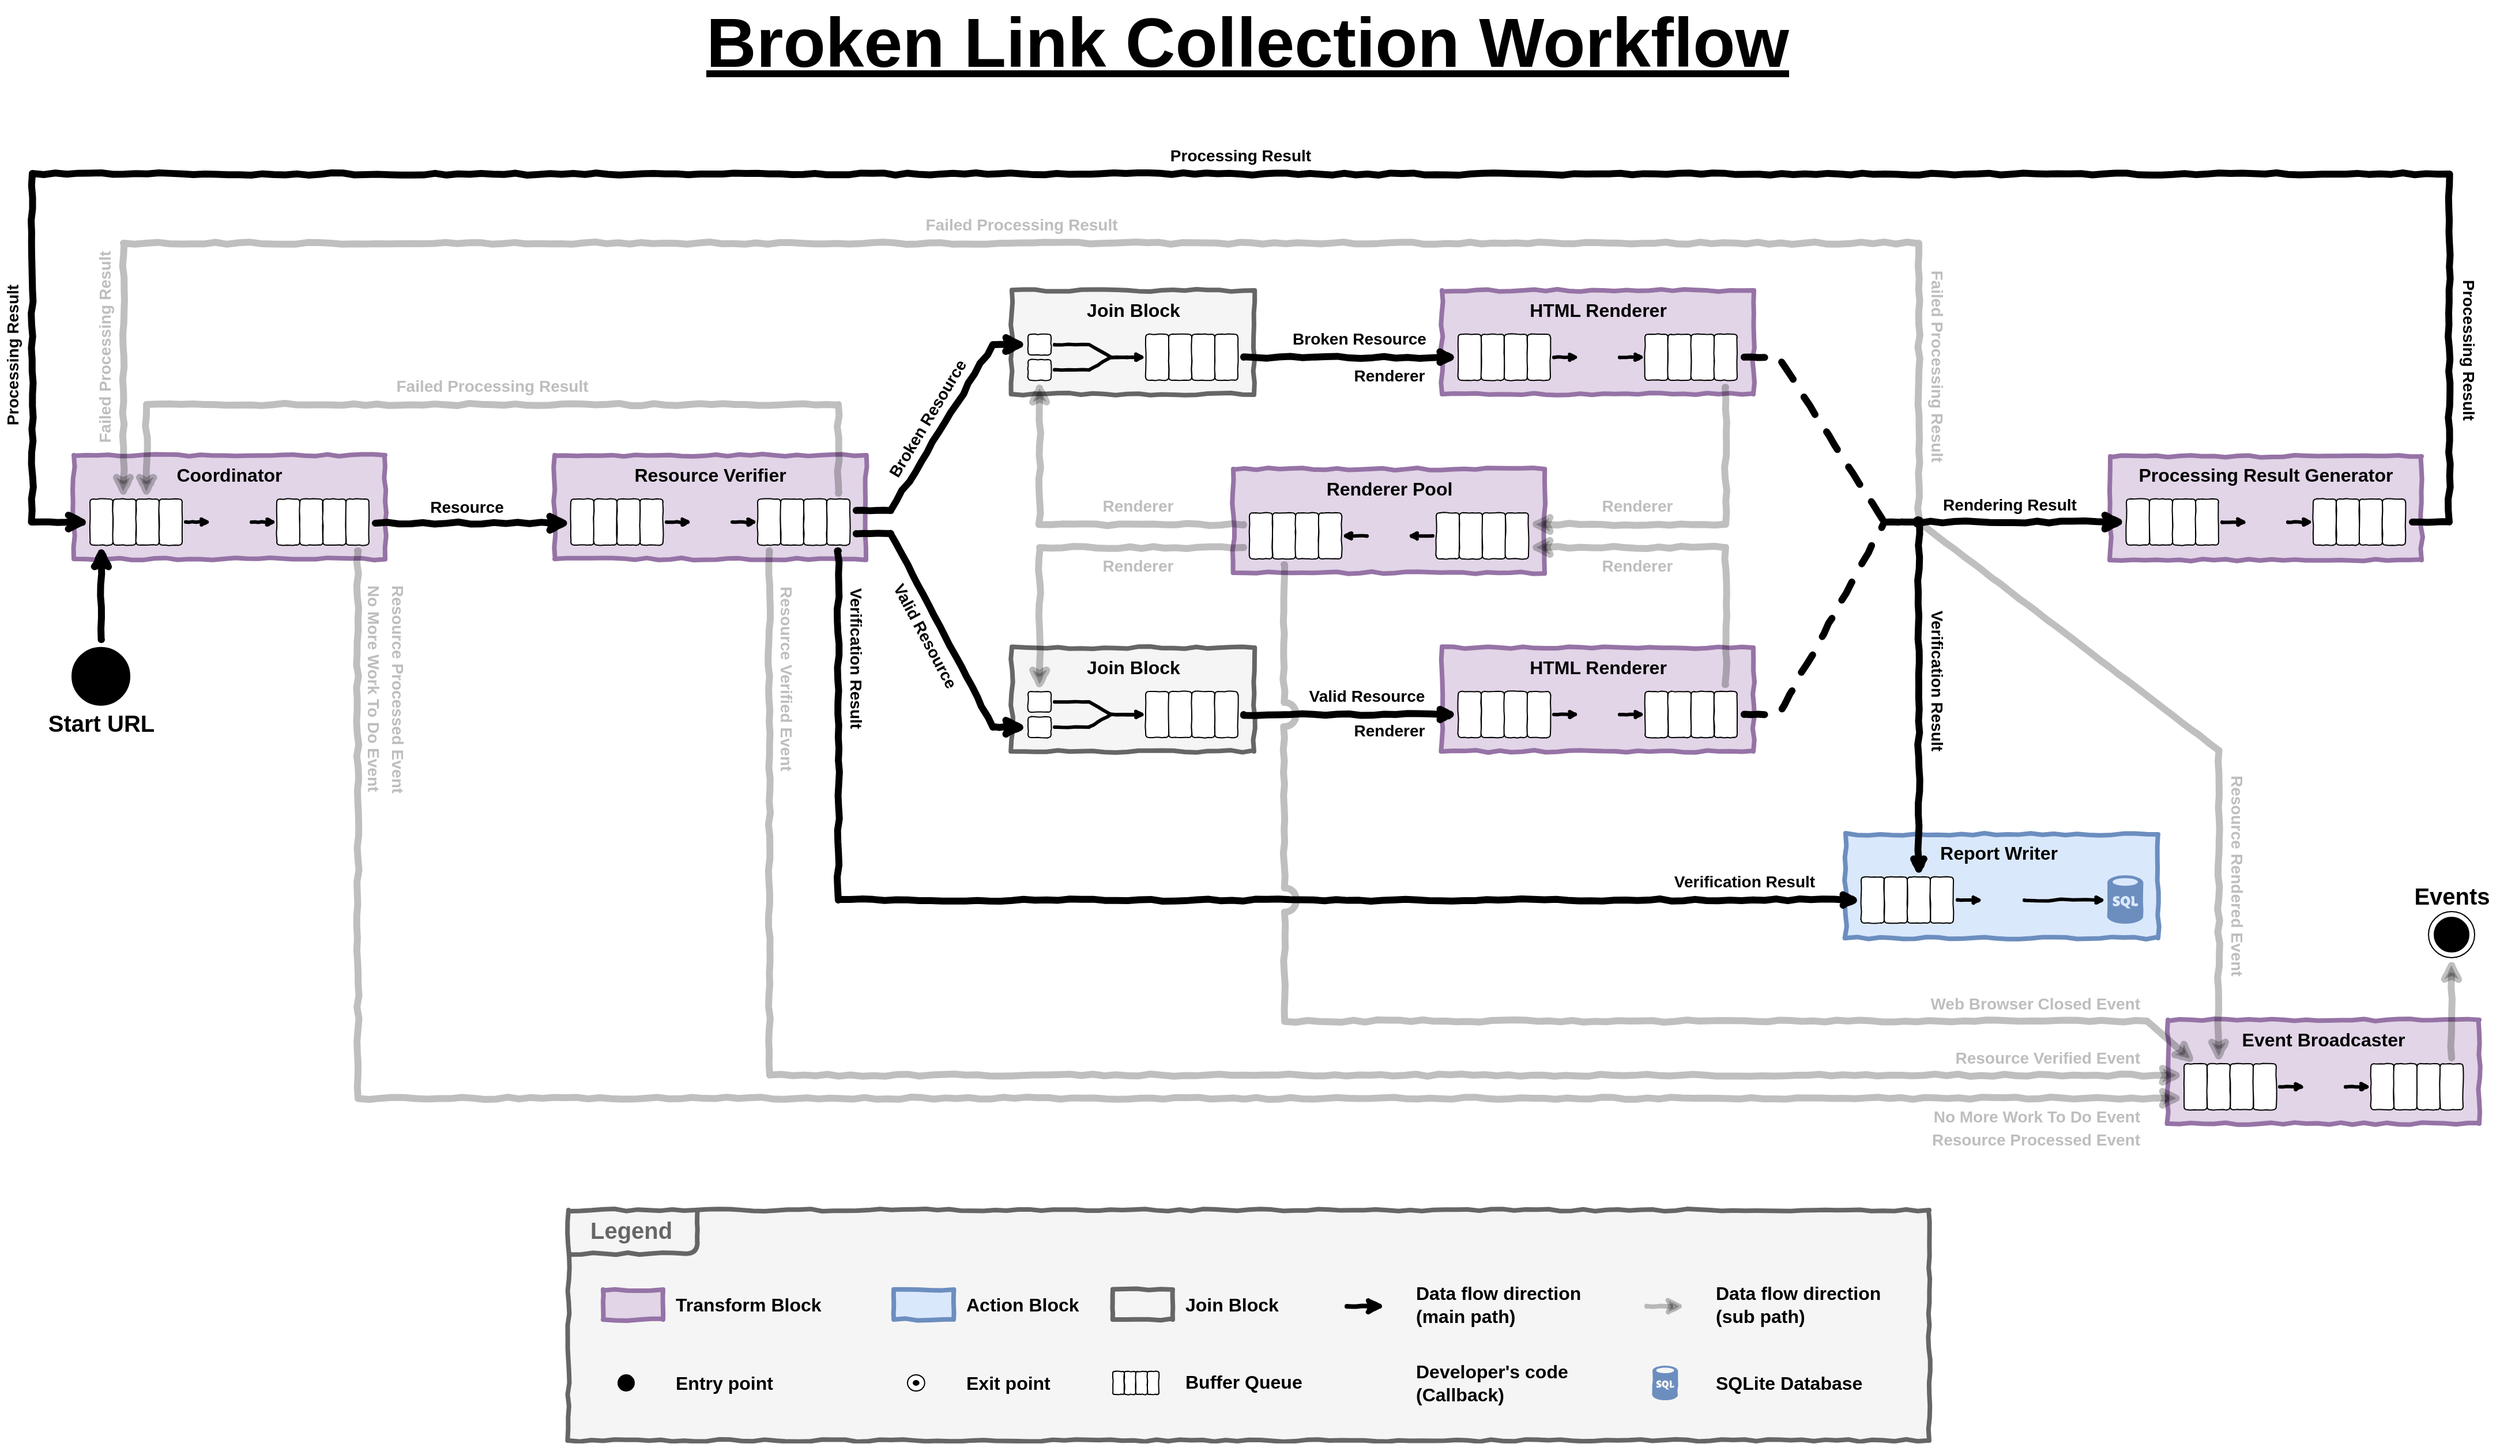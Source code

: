 <mxfile version="12.3.3" type="device" pages="1"><diagram id="Ns4UYknpDfZJ2mUvLiqE" name="Page-1"><mxGraphModel dx="3280" dy="1280" grid="1" gridSize="10" guides="1" tooltips="1" connect="1" arrows="1" fold="1" page="1" pageScale="1" pageWidth="1100" pageHeight="850" math="0" shadow="0"><root><mxCell id="0"/><mxCell id="1" style="" parent="0"/><mxCell id="9avYgPtjMXy1Bh7RMNBt-29" value="" style="group" parent="1" vertex="1" connectable="0"><mxGeometry x="1848" y="429" width="270" height="90" as="geometry"/></mxCell><mxCell id="9avYgPtjMXy1Bh7RMNBt-30" value="" style="rounded=0;whiteSpace=wrap;html=1;comic=1;strokeWidth=4;fillColor=#e1d5e7;strokeColor=#9673a6;" parent="9avYgPtjMXy1Bh7RMNBt-29" vertex="1"><mxGeometry y="1" width="270" height="90" as="geometry"/></mxCell><mxCell id="9avYgPtjMXy1Bh7RMNBt-31" value="" style="shape=image;html=1;verticalAlign=middle;verticalLabelPosition=bottom;imageAspect=0;aspect=fixed;image=https://cdn3.iconfinder.com/data/icons/simple-files-1/128/Update-128.png;comic=1;strokeWidth=4;fontColor=#000000;rounded=0;strokeColor=#9673a6;fillColor=#e1d5e7;" parent="9avYgPtjMXy1Bh7RMNBt-29" vertex="1"><mxGeometry x="112.5" y="35.5" width="45" height="45" as="geometry"/></mxCell><mxCell id="9avYgPtjMXy1Bh7RMNBt-32" value="" style="group" parent="9avYgPtjMXy1Bh7RMNBt-29" vertex="1" connectable="0"><mxGeometry x="14" y="38" width="80" height="40" as="geometry"/></mxCell><mxCell id="9avYgPtjMXy1Bh7RMNBt-33" value="" style="rounded=1;whiteSpace=wrap;html=1;comic=1;strokeWidth=1;" parent="9avYgPtjMXy1Bh7RMNBt-32" vertex="1"><mxGeometry width="20" height="40" as="geometry"/></mxCell><mxCell id="9avYgPtjMXy1Bh7RMNBt-34" value="" style="rounded=1;whiteSpace=wrap;html=1;comic=1;strokeWidth=1;" parent="9avYgPtjMXy1Bh7RMNBt-32" vertex="1"><mxGeometry x="20" width="20" height="40" as="geometry"/></mxCell><mxCell id="9avYgPtjMXy1Bh7RMNBt-35" value="" style="rounded=1;whiteSpace=wrap;html=1;comic=1;strokeWidth=1;" parent="9avYgPtjMXy1Bh7RMNBt-32" vertex="1"><mxGeometry x="40" width="20" height="40" as="geometry"/></mxCell><mxCell id="9avYgPtjMXy1Bh7RMNBt-36" value="" style="rounded=1;whiteSpace=wrap;html=1;comic=1;strokeWidth=1;" parent="9avYgPtjMXy1Bh7RMNBt-32" vertex="1"><mxGeometry x="60" width="20" height="40" as="geometry"/></mxCell><mxCell id="9avYgPtjMXy1Bh7RMNBt-37" value="" style="group" parent="9avYgPtjMXy1Bh7RMNBt-29" vertex="1" connectable="0"><mxGeometry x="176" y="38" width="80" height="40" as="geometry"/></mxCell><mxCell id="9avYgPtjMXy1Bh7RMNBt-38" value="" style="rounded=1;whiteSpace=wrap;html=1;comic=1;strokeWidth=1;" parent="9avYgPtjMXy1Bh7RMNBt-37" vertex="1"><mxGeometry width="20" height="40" as="geometry"/></mxCell><mxCell id="9avYgPtjMXy1Bh7RMNBt-39" value="" style="rounded=1;whiteSpace=wrap;html=1;comic=1;strokeWidth=1;" parent="9avYgPtjMXy1Bh7RMNBt-37" vertex="1"><mxGeometry x="20" width="20" height="40" as="geometry"/></mxCell><mxCell id="9avYgPtjMXy1Bh7RMNBt-40" value="" style="rounded=1;whiteSpace=wrap;html=1;comic=1;strokeWidth=1;" parent="9avYgPtjMXy1Bh7RMNBt-37" vertex="1"><mxGeometry x="40" width="20" height="40" as="geometry"/></mxCell><mxCell id="9avYgPtjMXy1Bh7RMNBt-41" value="" style="rounded=1;whiteSpace=wrap;html=1;comic=1;strokeWidth=1;" parent="9avYgPtjMXy1Bh7RMNBt-37" vertex="1"><mxGeometry x="60" width="20" height="40" as="geometry"/></mxCell><mxCell id="9avYgPtjMXy1Bh7RMNBt-42" style="rounded=0;orthogonalLoop=1;jettySize=auto;html=1;fontColor=#000000;endArrow=classic;endFill=1;strokeWidth=3;startSize=6;endSize=2;entryX=0.167;entryY=0.5;entryDx=0;entryDy=0;entryPerimeter=0;comic=1;" parent="9avYgPtjMXy1Bh7RMNBt-29" edge="1"><mxGeometry relative="1" as="geometry"><mxPoint x="97" y="58" as="sourcePoint"/><mxPoint x="119" y="58" as="targetPoint"/></mxGeometry></mxCell><mxCell id="9avYgPtjMXy1Bh7RMNBt-43" value="Processing Result Generator" style="text;html=1;strokeColor=none;fillColor=none;align=center;verticalAlign=middle;whiteSpace=wrap;rounded=0;comic=1;fontColor=#000000;fontStyle=1;fontSize=16;" parent="9avYgPtjMXy1Bh7RMNBt-29" vertex="1"><mxGeometry x="20" y="7" width="230" height="20" as="geometry"/></mxCell><mxCell id="9avYgPtjMXy1Bh7RMNBt-44" style="rounded=0;orthogonalLoop=1;jettySize=auto;html=1;fontColor=#000000;endArrow=classic;endFill=1;strokeWidth=3;startSize=6;endSize=2;entryX=0.167;entryY=0.5;entryDx=0;entryDy=0;entryPerimeter=0;comic=1;" parent="9avYgPtjMXy1Bh7RMNBt-29" edge="1"><mxGeometry relative="1" as="geometry"><mxPoint x="154" y="58" as="sourcePoint"/><mxPoint x="176" y="58" as="targetPoint"/></mxGeometry></mxCell><mxCell id="9avYgPtjMXy1Bh7RMNBt-97" value="" style="group" parent="1" vertex="1" connectable="0"><mxGeometry x="82" y="429" width="270" height="90" as="geometry"/></mxCell><mxCell id="9avYgPtjMXy1Bh7RMNBt-98" value="" style="rounded=0;whiteSpace=wrap;html=1;comic=1;strokeWidth=4;fillColor=#e1d5e7;strokeColor=#9673a6;" parent="9avYgPtjMXy1Bh7RMNBt-97" vertex="1"><mxGeometry width="270" height="90" as="geometry"/></mxCell><mxCell id="9avYgPtjMXy1Bh7RMNBt-99" value="" style="shape=image;html=1;verticalAlign=middle;verticalLabelPosition=bottom;imageAspect=0;aspect=fixed;image=https://cdn3.iconfinder.com/data/icons/simple-files-1/128/Update-128.png;comic=1;strokeWidth=4;fontColor=#000000;rounded=0;strokeColor=#9673a6;fillColor=#e1d5e7;" parent="9avYgPtjMXy1Bh7RMNBt-97" vertex="1"><mxGeometry x="112.5" y="35.5" width="45" height="45" as="geometry"/></mxCell><mxCell id="9avYgPtjMXy1Bh7RMNBt-100" value="" style="group" parent="9avYgPtjMXy1Bh7RMNBt-97" vertex="1" connectable="0"><mxGeometry x="14" y="38" width="80" height="40" as="geometry"/></mxCell><mxCell id="9avYgPtjMXy1Bh7RMNBt-101" value="" style="rounded=1;whiteSpace=wrap;html=1;comic=1;strokeWidth=1;" parent="9avYgPtjMXy1Bh7RMNBt-100" vertex="1"><mxGeometry width="20" height="40" as="geometry"/></mxCell><mxCell id="9avYgPtjMXy1Bh7RMNBt-102" value="" style="rounded=1;whiteSpace=wrap;html=1;comic=1;strokeWidth=1;" parent="9avYgPtjMXy1Bh7RMNBt-100" vertex="1"><mxGeometry x="20" width="20" height="40" as="geometry"/></mxCell><mxCell id="9avYgPtjMXy1Bh7RMNBt-103" value="" style="rounded=1;whiteSpace=wrap;html=1;comic=1;strokeWidth=1;" parent="9avYgPtjMXy1Bh7RMNBt-100" vertex="1"><mxGeometry x="40" width="20" height="40" as="geometry"/></mxCell><mxCell id="9avYgPtjMXy1Bh7RMNBt-104" value="" style="rounded=1;whiteSpace=wrap;html=1;comic=1;strokeWidth=1;" parent="9avYgPtjMXy1Bh7RMNBt-100" vertex="1"><mxGeometry x="60" width="20" height="40" as="geometry"/></mxCell><mxCell id="9avYgPtjMXy1Bh7RMNBt-105" value="" style="group" parent="9avYgPtjMXy1Bh7RMNBt-97" vertex="1" connectable="0"><mxGeometry x="176" y="38" width="80" height="40" as="geometry"/></mxCell><mxCell id="9avYgPtjMXy1Bh7RMNBt-106" value="" style="rounded=1;whiteSpace=wrap;html=1;comic=1;strokeWidth=1;" parent="9avYgPtjMXy1Bh7RMNBt-105" vertex="1"><mxGeometry width="20" height="40" as="geometry"/></mxCell><mxCell id="9avYgPtjMXy1Bh7RMNBt-107" value="" style="rounded=1;whiteSpace=wrap;html=1;comic=1;strokeWidth=1;" parent="9avYgPtjMXy1Bh7RMNBt-105" vertex="1"><mxGeometry x="20" width="20" height="40" as="geometry"/></mxCell><mxCell id="9avYgPtjMXy1Bh7RMNBt-108" value="" style="rounded=1;whiteSpace=wrap;html=1;comic=1;strokeWidth=1;" parent="9avYgPtjMXy1Bh7RMNBt-105" vertex="1"><mxGeometry x="40" width="20" height="40" as="geometry"/></mxCell><mxCell id="9avYgPtjMXy1Bh7RMNBt-109" value="" style="rounded=1;whiteSpace=wrap;html=1;comic=1;strokeWidth=1;" parent="9avYgPtjMXy1Bh7RMNBt-105" vertex="1"><mxGeometry x="60" width="20" height="40" as="geometry"/></mxCell><mxCell id="9avYgPtjMXy1Bh7RMNBt-110" style="rounded=0;orthogonalLoop=1;jettySize=auto;html=1;fontColor=#000000;endArrow=classic;endFill=1;strokeWidth=3;startSize=6;endSize=2;entryX=0.167;entryY=0.5;entryDx=0;entryDy=0;entryPerimeter=0;comic=1;" parent="9avYgPtjMXy1Bh7RMNBt-97" edge="1"><mxGeometry relative="1" as="geometry"><mxPoint x="97" y="58" as="sourcePoint"/><mxPoint x="119" y="58" as="targetPoint"/></mxGeometry></mxCell><mxCell id="9avYgPtjMXy1Bh7RMNBt-111" value="Coordinator" style="text;html=1;strokeColor=none;fillColor=none;align=center;verticalAlign=middle;whiteSpace=wrap;rounded=0;comic=1;fontColor=#000000;fontStyle=1;fontSize=16;" parent="9avYgPtjMXy1Bh7RMNBt-97" vertex="1"><mxGeometry x="20" y="7" width="230" height="20" as="geometry"/></mxCell><mxCell id="9avYgPtjMXy1Bh7RMNBt-112" style="rounded=0;orthogonalLoop=1;jettySize=auto;html=1;fontColor=#000000;endArrow=classic;endFill=1;strokeWidth=3;startSize=6;endSize=2;entryX=0.167;entryY=0.5;entryDx=0;entryDy=0;entryPerimeter=0;comic=1;" parent="9avYgPtjMXy1Bh7RMNBt-97" edge="1"><mxGeometry relative="1" as="geometry"><mxPoint x="154" y="58" as="sourcePoint"/><mxPoint x="176" y="58" as="targetPoint"/></mxGeometry></mxCell><mxCell id="n-enPzPlbxBkpRWNe7Hg-3" value="Broken Link Collection Workflow" style="text;html=1;strokeColor=none;fillColor=none;align=center;verticalAlign=middle;whiteSpace=wrap;rounded=0;fontSize=60;fontStyle=5;" parent="1" vertex="1"><mxGeometry x="585" y="40.5" width="1030" height="60" as="geometry"/></mxCell><mxCell id="9WLK_AZhSdctMQfgkLTK-63" value="" style="group" parent="1" vertex="1" connectable="0"><mxGeometry x="1898" y="919" width="270" height="90" as="geometry"/></mxCell><mxCell id="9WLK_AZhSdctMQfgkLTK-64" value="" style="rounded=0;whiteSpace=wrap;html=1;comic=1;strokeWidth=4;fillColor=#e1d5e7;strokeColor=#9673a6;" parent="9WLK_AZhSdctMQfgkLTK-63" vertex="1"><mxGeometry width="270" height="90" as="geometry"/></mxCell><mxCell id="9WLK_AZhSdctMQfgkLTK-65" value="" style="shape=image;html=1;verticalAlign=middle;verticalLabelPosition=bottom;imageAspect=0;aspect=fixed;image=https://cdn3.iconfinder.com/data/icons/simple-files-1/128/Update-128.png;comic=1;strokeWidth=4;fontColor=#000000;rounded=0;strokeColor=#9673a6;fillColor=#e1d5e7;" parent="9WLK_AZhSdctMQfgkLTK-63" vertex="1"><mxGeometry x="112.5" y="35.5" width="45" height="45" as="geometry"/></mxCell><mxCell id="9WLK_AZhSdctMQfgkLTK-66" value="" style="group" parent="9WLK_AZhSdctMQfgkLTK-63" vertex="1" connectable="0"><mxGeometry x="14" y="38" width="80" height="40" as="geometry"/></mxCell><mxCell id="9WLK_AZhSdctMQfgkLTK-67" value="" style="rounded=1;whiteSpace=wrap;html=1;comic=1;strokeWidth=1;" parent="9WLK_AZhSdctMQfgkLTK-66" vertex="1"><mxGeometry width="20" height="40" as="geometry"/></mxCell><mxCell id="9WLK_AZhSdctMQfgkLTK-68" value="" style="rounded=1;whiteSpace=wrap;html=1;comic=1;strokeWidth=1;" parent="9WLK_AZhSdctMQfgkLTK-66" vertex="1"><mxGeometry x="20" width="20" height="40" as="geometry"/></mxCell><mxCell id="9WLK_AZhSdctMQfgkLTK-69" value="" style="rounded=1;whiteSpace=wrap;html=1;comic=1;strokeWidth=1;" parent="9WLK_AZhSdctMQfgkLTK-66" vertex="1"><mxGeometry x="40" width="20" height="40" as="geometry"/></mxCell><mxCell id="9WLK_AZhSdctMQfgkLTK-70" value="" style="rounded=1;whiteSpace=wrap;html=1;comic=1;strokeWidth=1;" parent="9WLK_AZhSdctMQfgkLTK-66" vertex="1"><mxGeometry x="60" width="20" height="40" as="geometry"/></mxCell><mxCell id="9WLK_AZhSdctMQfgkLTK-71" value="" style="group" parent="9WLK_AZhSdctMQfgkLTK-63" vertex="1" connectable="0"><mxGeometry x="176" y="38" width="80" height="40" as="geometry"/></mxCell><mxCell id="9WLK_AZhSdctMQfgkLTK-72" value="" style="rounded=1;whiteSpace=wrap;html=1;comic=1;strokeWidth=1;" parent="9WLK_AZhSdctMQfgkLTK-71" vertex="1"><mxGeometry width="20" height="40" as="geometry"/></mxCell><mxCell id="9WLK_AZhSdctMQfgkLTK-73" value="" style="rounded=1;whiteSpace=wrap;html=1;comic=1;strokeWidth=1;" parent="9WLK_AZhSdctMQfgkLTK-71" vertex="1"><mxGeometry x="20" width="20" height="40" as="geometry"/></mxCell><mxCell id="9WLK_AZhSdctMQfgkLTK-74" value="" style="rounded=1;whiteSpace=wrap;html=1;comic=1;strokeWidth=1;" parent="9WLK_AZhSdctMQfgkLTK-71" vertex="1"><mxGeometry x="40" width="20" height="40" as="geometry"/></mxCell><mxCell id="9WLK_AZhSdctMQfgkLTK-75" value="" style="rounded=1;whiteSpace=wrap;html=1;comic=1;strokeWidth=1;" parent="9WLK_AZhSdctMQfgkLTK-71" vertex="1"><mxGeometry x="60" width="20" height="40" as="geometry"/></mxCell><mxCell id="9WLK_AZhSdctMQfgkLTK-76" style="rounded=0;orthogonalLoop=1;jettySize=auto;html=1;fontColor=#000000;endArrow=classic;endFill=1;strokeWidth=3;startSize=6;endSize=2;entryX=0.167;entryY=0.5;entryDx=0;entryDy=0;entryPerimeter=0;comic=1;" parent="9WLK_AZhSdctMQfgkLTK-63" edge="1"><mxGeometry relative="1" as="geometry"><mxPoint x="97" y="58" as="sourcePoint"/><mxPoint x="119" y="58" as="targetPoint"/></mxGeometry></mxCell><mxCell id="9WLK_AZhSdctMQfgkLTK-77" value="Event Broadcaster" style="text;html=1;strokeColor=none;fillColor=none;align=center;verticalAlign=middle;whiteSpace=wrap;rounded=0;comic=1;fontColor=#000000;fontStyle=1;fontSize=16;" parent="9WLK_AZhSdctMQfgkLTK-63" vertex="1"><mxGeometry x="20" y="7" width="230" height="20" as="geometry"/></mxCell><mxCell id="9WLK_AZhSdctMQfgkLTK-78" style="rounded=0;orthogonalLoop=1;jettySize=auto;html=1;fontColor=#000000;endArrow=classic;endFill=1;strokeWidth=3;startSize=6;endSize=2;entryX=0.167;entryY=0.5;entryDx=0;entryDy=0;entryPerimeter=0;comic=1;" parent="9WLK_AZhSdctMQfgkLTK-63" edge="1"><mxGeometry relative="1" as="geometry"><mxPoint x="154" y="58" as="sourcePoint"/><mxPoint x="176" y="58" as="targetPoint"/></mxGeometry></mxCell><mxCell id="9WLK_AZhSdctMQfgkLTK-147" style="rounded=0;comic=1;orthogonalLoop=1;jettySize=auto;html=1;fontSize=16;strokeWidth=6;endFill=1;endSize=6;startSize=6;opacity=25;" parent="9WLK_AZhSdctMQfgkLTK-63" edge="1"><mxGeometry relative="1" as="geometry"><mxPoint x="246" y="33" as="sourcePoint"/><mxPoint x="246" y="-54" as="targetPoint"/></mxGeometry></mxCell><mxCell id="9WLK_AZhSdctMQfgkLTK-82" value="" style="group;flipH=1;flipV=1;" parent="1" vertex="1" connectable="0"><mxGeometry x="1618.5" y="758" width="271" height="90" as="geometry"/></mxCell><mxCell id="9WLK_AZhSdctMQfgkLTK-83" value="" style="rounded=0;whiteSpace=wrap;html=1;comic=1;strokeWidth=4;fillColor=#dae8fc;strokeColor=#6c8ebf;" parent="9WLK_AZhSdctMQfgkLTK-82" vertex="1"><mxGeometry width="271" height="90" as="geometry"/></mxCell><mxCell id="9WLK_AZhSdctMQfgkLTK-84" value="" style="shape=image;html=1;verticalAlign=middle;verticalLabelPosition=bottom;imageAspect=0;aspect=fixed;image=https://cdn3.iconfinder.com/data/icons/simple-files-1/128/Update-128.png;comic=1;strokeWidth=4;fontColor=#000000;rounded=0;strokeColor=#9673a6;fillColor=#e1d5e7;" parent="9WLK_AZhSdctMQfgkLTK-82" vertex="1"><mxGeometry x="113" y="34.5" width="45" height="45" as="geometry"/></mxCell><mxCell id="9WLK_AZhSdctMQfgkLTK-90" value="Report Writer" style="text;html=1;strokeColor=none;fillColor=none;align=center;verticalAlign=middle;whiteSpace=wrap;rounded=0;comic=1;fontColor=#000000;fontStyle=1;fontSize=16;" parent="9WLK_AZhSdctMQfgkLTK-82" vertex="1"><mxGeometry x="9" y="6" width="247" height="20" as="geometry"/></mxCell><mxCell id="9WLK_AZhSdctMQfgkLTK-91" style="rounded=0;orthogonalLoop=1;jettySize=auto;html=1;fontColor=#000000;endArrow=classic;endFill=1;strokeWidth=3;startSize=6;endSize=2;entryX=0.167;entryY=0.5;entryDx=0;entryDy=0;entryPerimeter=0;comic=1;" parent="9WLK_AZhSdctMQfgkLTK-82" edge="1"><mxGeometry relative="1" as="geometry"><mxPoint x="97" y="57" as="sourcePoint"/><mxPoint x="119" y="57" as="targetPoint"/></mxGeometry></mxCell><mxCell id="9WLK_AZhSdctMQfgkLTK-93" style="rounded=0;orthogonalLoop=1;jettySize=auto;html=1;fontColor=#000000;endArrow=classic;endFill=1;strokeWidth=3;startSize=6;endSize=2;entryX=0.167;entryY=0.5;entryDx=0;entryDy=0;entryPerimeter=0;comic=1;" parent="9WLK_AZhSdctMQfgkLTK-82" edge="1"><mxGeometry relative="1" as="geometry"><mxPoint x="155" y="57" as="sourcePoint"/><mxPoint x="225.5" y="57" as="targetPoint"/></mxGeometry></mxCell><mxCell id="9WLK_AZhSdctMQfgkLTK-85" value="" style="group" parent="9WLK_AZhSdctMQfgkLTK-82" vertex="1" connectable="0"><mxGeometry x="13.5" y="37" width="80" height="40" as="geometry"/></mxCell><mxCell id="9WLK_AZhSdctMQfgkLTK-86" value="" style="rounded=1;whiteSpace=wrap;html=1;comic=1;strokeWidth=1;" parent="9WLK_AZhSdctMQfgkLTK-85" vertex="1"><mxGeometry width="20" height="40" as="geometry"/></mxCell><mxCell id="9WLK_AZhSdctMQfgkLTK-87" value="" style="rounded=1;whiteSpace=wrap;html=1;comic=1;strokeWidth=1;" parent="9WLK_AZhSdctMQfgkLTK-85" vertex="1"><mxGeometry x="20" width="20" height="40" as="geometry"/></mxCell><mxCell id="9WLK_AZhSdctMQfgkLTK-88" value="" style="rounded=1;whiteSpace=wrap;html=1;comic=1;strokeWidth=1;" parent="9WLK_AZhSdctMQfgkLTK-85" vertex="1"><mxGeometry x="40" width="20" height="40" as="geometry"/></mxCell><mxCell id="9WLK_AZhSdctMQfgkLTK-89" value="" style="rounded=1;whiteSpace=wrap;html=1;comic=1;strokeWidth=1;" parent="9WLK_AZhSdctMQfgkLTK-85" vertex="1"><mxGeometry x="60" width="20" height="40" as="geometry"/></mxCell><mxCell id="9WLK_AZhSdctMQfgkLTK-92" value="" style="verticalLabelPosition=bottom;html=1;verticalAlign=top;align=center;strokeColor=none;fillColor=#6C8EBF;shape=mxgraph.azure.sql_database;comic=1;fontSize=16;fontColor=#000000;gradientColor=none;" parent="9WLK_AZhSdctMQfgkLTK-82" vertex="1"><mxGeometry x="227" y="35.5" width="31" height="42" as="geometry"/></mxCell><mxCell id="9WLK_AZhSdctMQfgkLTK-123" value="" style="group" parent="1" vertex="1" connectable="0"><mxGeometry x="499" y="429" width="270" height="90" as="geometry"/></mxCell><mxCell id="9WLK_AZhSdctMQfgkLTK-124" value="" style="rounded=0;whiteSpace=wrap;html=1;comic=1;strokeWidth=4;fillColor=#e1d5e7;strokeColor=#9673a6;" parent="9WLK_AZhSdctMQfgkLTK-123" vertex="1"><mxGeometry width="270" height="90" as="geometry"/></mxCell><mxCell id="9WLK_AZhSdctMQfgkLTK-125" value="" style="shape=image;html=1;verticalAlign=middle;verticalLabelPosition=bottom;imageAspect=0;aspect=fixed;image=https://cdn3.iconfinder.com/data/icons/simple-files-1/128/Update-128.png;comic=1;strokeWidth=4;fontColor=#000000;rounded=0;strokeColor=#9673a6;fillColor=#e1d5e7;" parent="9WLK_AZhSdctMQfgkLTK-123" vertex="1"><mxGeometry x="112.5" y="35.5" width="45" height="45" as="geometry"/></mxCell><mxCell id="9WLK_AZhSdctMQfgkLTK-126" value="" style="group" parent="9WLK_AZhSdctMQfgkLTK-123" vertex="1" connectable="0"><mxGeometry x="14" y="38" width="80" height="40" as="geometry"/></mxCell><mxCell id="9WLK_AZhSdctMQfgkLTK-127" value="" style="rounded=1;whiteSpace=wrap;html=1;comic=1;strokeWidth=1;" parent="9WLK_AZhSdctMQfgkLTK-126" vertex="1"><mxGeometry width="20" height="40" as="geometry"/></mxCell><mxCell id="9WLK_AZhSdctMQfgkLTK-128" value="" style="rounded=1;whiteSpace=wrap;html=1;comic=1;strokeWidth=1;" parent="9WLK_AZhSdctMQfgkLTK-126" vertex="1"><mxGeometry x="20" width="20" height="40" as="geometry"/></mxCell><mxCell id="9WLK_AZhSdctMQfgkLTK-129" value="" style="rounded=1;whiteSpace=wrap;html=1;comic=1;strokeWidth=1;" parent="9WLK_AZhSdctMQfgkLTK-126" vertex="1"><mxGeometry x="40" width="20" height="40" as="geometry"/></mxCell><mxCell id="9WLK_AZhSdctMQfgkLTK-130" value="" style="rounded=1;whiteSpace=wrap;html=1;comic=1;strokeWidth=1;" parent="9WLK_AZhSdctMQfgkLTK-126" vertex="1"><mxGeometry x="60" width="20" height="40" as="geometry"/></mxCell><mxCell id="9WLK_AZhSdctMQfgkLTK-131" value="" style="group" parent="9WLK_AZhSdctMQfgkLTK-123" vertex="1" connectable="0"><mxGeometry x="176" y="38" width="80" height="40" as="geometry"/></mxCell><mxCell id="9WLK_AZhSdctMQfgkLTK-132" value="" style="rounded=1;whiteSpace=wrap;html=1;comic=1;strokeWidth=1;" parent="9WLK_AZhSdctMQfgkLTK-131" vertex="1"><mxGeometry width="20" height="40" as="geometry"/></mxCell><mxCell id="9WLK_AZhSdctMQfgkLTK-133" value="" style="rounded=1;whiteSpace=wrap;html=1;comic=1;strokeWidth=1;" parent="9WLK_AZhSdctMQfgkLTK-131" vertex="1"><mxGeometry x="20" width="20" height="40" as="geometry"/></mxCell><mxCell id="9WLK_AZhSdctMQfgkLTK-134" value="" style="rounded=1;whiteSpace=wrap;html=1;comic=1;strokeWidth=1;" parent="9WLK_AZhSdctMQfgkLTK-131" vertex="1"><mxGeometry x="40" width="20" height="40" as="geometry"/></mxCell><mxCell id="9WLK_AZhSdctMQfgkLTK-135" value="" style="rounded=1;whiteSpace=wrap;html=1;comic=1;strokeWidth=1;" parent="9WLK_AZhSdctMQfgkLTK-131" vertex="1"><mxGeometry x="60" width="20" height="40" as="geometry"/></mxCell><mxCell id="9WLK_AZhSdctMQfgkLTK-136" style="rounded=0;orthogonalLoop=1;jettySize=auto;html=1;fontColor=#000000;endArrow=classic;endFill=1;strokeWidth=3;startSize=6;endSize=2;entryX=0.167;entryY=0.5;entryDx=0;entryDy=0;entryPerimeter=0;comic=1;" parent="9WLK_AZhSdctMQfgkLTK-123" edge="1"><mxGeometry relative="1" as="geometry"><mxPoint x="97" y="58" as="sourcePoint"/><mxPoint x="119" y="58" as="targetPoint"/></mxGeometry></mxCell><mxCell id="9WLK_AZhSdctMQfgkLTK-137" value="Resource Verifier" style="text;html=1;strokeColor=none;fillColor=none;align=center;verticalAlign=middle;whiteSpace=wrap;rounded=0;comic=1;fontColor=#000000;fontStyle=1;fontSize=16;" parent="9WLK_AZhSdctMQfgkLTK-123" vertex="1"><mxGeometry x="20" y="7" width="230" height="20" as="geometry"/></mxCell><mxCell id="9WLK_AZhSdctMQfgkLTK-138" style="rounded=0;orthogonalLoop=1;jettySize=auto;html=1;fontColor=#000000;endArrow=classic;endFill=1;strokeWidth=3;startSize=6;endSize=2;entryX=0.167;entryY=0.5;entryDx=0;entryDy=0;entryPerimeter=0;comic=1;" parent="9WLK_AZhSdctMQfgkLTK-123" edge="1"><mxGeometry relative="1" as="geometry"><mxPoint x="154" y="58" as="sourcePoint"/><mxPoint x="176" y="58" as="targetPoint"/></mxGeometry></mxCell><mxCell id="aYwrvzxjBqIcf1MNTJXH-1" value="Web Browser Closed Event" style="text;html=1;strokeColor=none;fillColor=none;align=right;verticalAlign=middle;whiteSpace=wrap;rounded=0;comic=1;fontColor=#000000;fontStyle=1;fontSize=14;textOpacity=25;rotation=0;" parent="1" vertex="1"><mxGeometry x="1688" y="895" width="188" height="20" as="geometry"/></mxCell><mxCell id="aYwrvzxjBqIcf1MNTJXH-4" value="Verification Result" style="text;html=1;strokeColor=none;fillColor=none;align=center;verticalAlign=middle;whiteSpace=wrap;rounded=0;comic=1;fontColor=#000000;fontStyle=1;fontSize=14;rotation=90;" parent="1" vertex="1"><mxGeometry x="689.5" y="595" width="142" height="20" as="geometry"/></mxCell><mxCell id="aYwrvzxjBqIcf1MNTJXH-5" value="Verification Result" style="text;html=1;strokeColor=none;fillColor=none;align=center;verticalAlign=middle;whiteSpace=wrap;rounded=0;comic=1;fontColor=#000000;fontStyle=1;fontSize=14;rotation=90;" parent="1" vertex="1"><mxGeometry x="1627" y="615" width="142" height="20" as="geometry"/></mxCell><mxCell id="aYwrvzxjBqIcf1MNTJXH-7" value="Processing Result" style="text;html=1;strokeColor=none;fillColor=none;align=center;verticalAlign=middle;whiteSpace=wrap;rounded=0;comic=1;fontColor=#000000;fontStyle=1;fontSize=14;" parent="1" vertex="1"><mxGeometry x="1022.5" y="159" width="142" height="20" as="geometry"/></mxCell><mxCell id="aYwrvzxjBqIcf1MNTJXH-8" value="Rendering Result" style="text;html=1;strokeColor=none;fillColor=none;align=center;verticalAlign=middle;whiteSpace=wrap;rounded=0;comic=1;fontColor=#000000;fontStyle=1;fontSize=14;rotation=0;" parent="1" vertex="1"><mxGeometry x="1690" y="462" width="142" height="20" as="geometry"/></mxCell><mxCell id="Gv1_lMfY-9Kfs7QOS9KF-17" style="edgeStyle=orthogonalEdgeStyle;rounded=0;orthogonalLoop=1;jettySize=auto;html=1;startArrow=open;startFill=0;endArrow=none;endFill=0;fontSize=16;strokeWidth=6;endSize=6;startSize=6;comic=1;elbow=vertical;entryX=1;entryY=0.5;entryDx=0;entryDy=0;exitX=0;exitY=0.5;exitDx=0;exitDy=0;" parent="1" edge="1"><mxGeometry relative="1" as="geometry"><mxPoint x="96" y="487" as="sourcePoint"/><mxPoint x="2110" y="487" as="targetPoint"/><Array as="points"><mxPoint x="46" y="487"/><mxPoint x="46" y="185"/><mxPoint x="2142" y="185"/><mxPoint x="2142" y="487"/></Array></mxGeometry></mxCell><mxCell id="_EGmTMaVsKiSouGRhpX4-6" value="&lt;span&gt;Resource Verified Event&lt;/span&gt;" style="text;html=1;strokeColor=none;fillColor=none;align=right;verticalAlign=middle;whiteSpace=wrap;rounded=0;comic=1;fontColor=#000000;fontStyle=1;fontSize=14;textOpacity=25;" parent="1" vertex="1"><mxGeometry x="1699" y="942" width="177" height="20" as="geometry"/></mxCell><mxCell id="g3ejjVJzD0bBAiY3cNwC-2" style="edgeStyle=elbowEdgeStyle;rounded=0;orthogonalLoop=1;jettySize=auto;html=1;exitX=0.5;exitY=1;exitDx=0;exitDy=0;fontSize=16;strokeWidth=6;endFill=1;endArrow=classic;endSize=6;startSize=6;comic=1;opacity=25;entryX=0;entryY=0.75;entryDx=0;entryDy=0;" parent="1" edge="1"><mxGeometry relative="1" as="geometry"><mxPoint x="1912" y="987" as="targetPoint"/><mxPoint x="328" y="512" as="sourcePoint"/><Array as="points"><mxPoint x="328.5" y="571"/></Array></mxGeometry></mxCell><mxCell id="g3ejjVJzD0bBAiY3cNwC-3" value="No More Work To Do Event" style="text;html=1;strokeColor=none;fillColor=none;align=right;verticalAlign=middle;whiteSpace=wrap;rounded=0;comic=1;fontColor=#000000;fontStyle=1;fontSize=14;textOpacity=25;" parent="1" vertex="1"><mxGeometry x="1687" y="993" width="189" height="20" as="geometry"/></mxCell><mxCell id="p-_lHOHWohmrGiT4bwvU-1" value="Resource Rendered Event" style="text;html=1;strokeColor=none;fillColor=none;align=left;verticalAlign=middle;whiteSpace=wrap;rounded=0;comic=1;fontColor=#000000;fontStyle=1;fontSize=14;textOpacity=25;rotation=90;" parent="1" vertex="1"><mxGeometry x="1867" y="786" width="182" height="20" as="geometry"/></mxCell><mxCell id="MJF_vUZALhyEZdU0nKfZ-2" value="Failed Processing Result" style="text;html=1;strokeColor=none;fillColor=none;align=center;verticalAlign=middle;whiteSpace=wrap;rounded=0;comic=1;fontColor=#000000;fontStyle=1;fontSize=14;textOpacity=25;rotation=0;" parent="1" vertex="1"><mxGeometry x="360" y="359" width="170" height="20" as="geometry"/></mxCell><mxCell id="MJF_vUZALhyEZdU0nKfZ-3" style="rounded=0;comic=1;orthogonalLoop=1;jettySize=auto;html=1;exitX=0.5;exitY=0;exitDx=0;exitDy=0;fontSize=16;strokeWidth=6;endFill=1;endSize=6;startSize=6;opacity=25;edgeStyle=elbowEdgeStyle;entryX=0.5;entryY=0;entryDx=0;entryDy=0;elbow=vertical;" parent="1" edge="1"><mxGeometry relative="1" as="geometry"><mxPoint x="145" y="467" as="targetPoint"/><mxPoint x="745" y="462" as="sourcePoint"/><Array as="points"><mxPoint x="442" y="385"/></Array></mxGeometry></mxCell><mxCell id="flJyFdt59z3a978gFzge-3" value="Resource" style="text;html=1;strokeColor=none;fillColor=none;align=center;verticalAlign=middle;whiteSpace=wrap;rounded=0;comic=1;fontColor=#000000;fontStyle=1;fontSize=14;rotation=0;" parent="1" vertex="1"><mxGeometry x="351.5" y="464" width="142" height="20" as="geometry"/></mxCell><mxCell id="flJyFdt59z3a978gFzge-4" style="rounded=0;orthogonalLoop=1;jettySize=auto;html=1;fontColor=#000000;endArrow=classic;endFill=1;strokeWidth=6;startSize=6;endSize=6;comic=1;fontSize=16;exitX=1;exitY=0.5;exitDx=0;exitDy=0;" parent="1" edge="1"><mxGeometry relative="1" as="geometry"><mxPoint x="343.5" y="488" as="sourcePoint"/><mxPoint x="513.5" y="488" as="targetPoint"/></mxGeometry></mxCell><mxCell id="flJyFdt59z3a978gFzge-5" style="rounded=0;comic=1;orthogonalLoop=1;jettySize=auto;html=1;fontSize=16;strokeWidth=6;endFill=1;endSize=6;startSize=6;opacity=25;edgeStyle=elbowEdgeStyle;entryX=0.5;entryY=0;entryDx=0;entryDy=0;elbow=vertical;" parent="1" edge="1"><mxGeometry relative="1" as="geometry"><mxPoint x="125" y="467" as="targetPoint"/><mxPoint x="1682" y="485" as="sourcePoint"/><Array as="points"><mxPoint x="902" y="245"/></Array></mxGeometry></mxCell><mxCell id="flJyFdt59z3a978gFzge-6" value="Failed Processing Result" style="text;html=1;strokeColor=none;fillColor=none;align=center;verticalAlign=middle;whiteSpace=wrap;rounded=0;comic=1;fontColor=#000000;fontStyle=1;fontSize=14;textOpacity=25;rotation=0;" parent="1" vertex="1"><mxGeometry x="818.5" y="219" width="170" height="20" as="geometry"/></mxCell><mxCell id="9avYgPtjMXy1Bh7RMNBt-63" style="rounded=0;orthogonalLoop=1;jettySize=auto;html=1;startSize=6;endArrow=classic;endFill=1;endSize=3;strokeWidth=6;fontSize=16;fontColor=#000000;comic=1;exitX=0.5;exitY=1;exitDx=0;exitDy=0;edgeStyle=elbowEdgeStyle;entryX=0;entryY=0.5;entryDx=0;entryDy=0;" parent="1" edge="1"><mxGeometry relative="1" as="geometry"><mxPoint x="1632" y="815" as="targetPoint"/><mxPoint x="745" y="512" as="sourcePoint"/><Array as="points"><mxPoint x="745" y="604"/></Array></mxGeometry></mxCell><mxCell id="flJyFdt59z3a978gFzge-7" style="rounded=0;orthogonalLoop=1;jettySize=auto;html=1;startSize=6;endArrow=classic;endFill=1;endSize=3;strokeWidth=6;fontSize=16;fontColor=#000000;comic=1;" parent="1" edge="1"><mxGeometry relative="1" as="geometry"><mxPoint x="1682" y="795" as="targetPoint"/><mxPoint x="1682" y="487" as="sourcePoint"/></mxGeometry></mxCell><mxCell id="flJyFdt59z3a978gFzge-10" style="edgeStyle=elbowEdgeStyle;rounded=0;orthogonalLoop=1;jettySize=auto;html=1;exitX=0.5;exitY=1;exitDx=0;exitDy=0;fontSize=16;strokeWidth=6;endFill=1;endArrow=classic;endSize=6;startSize=6;comic=1;opacity=25;entryX=0;entryY=0.25;entryDx=0;entryDy=0;" parent="1" edge="1"><mxGeometry relative="1" as="geometry"><mxPoint x="1912" y="967" as="targetPoint"/><mxPoint x="685" y="512" as="sourcePoint"/><Array as="points"><mxPoint x="685.5" y="571"/></Array></mxGeometry></mxCell><mxCell id="flJyFdt59z3a978gFzge-11" style="rounded=0;orthogonalLoop=1;jettySize=auto;html=1;fontSize=16;strokeWidth=6;endFill=1;endArrow=classic;endSize=6;startSize=6;comic=1;opacity=25;" parent="1" edge="1"><mxGeometry relative="1" as="geometry"><mxPoint x="1942" y="957" as="targetPoint"/><mxPoint x="1682" y="487" as="sourcePoint"/><Array as="points"><mxPoint x="1942" y="685"/></Array></mxGeometry></mxCell><mxCell id="9WLK_AZhSdctMQfgkLTK-146" value="" style="shape=mxgraph.sysml.actFinal;html=1;verticalLabelPosition=bottom;labelBackgroundColor=#ffffff;verticalAlign=top;align=center;" parent="1" vertex="1"><mxGeometry x="2124" y="825" width="40" height="40" as="geometry"/></mxCell><mxCell id="DL2cKMyAeLodCDFLgBui-1" value="&lt;b style=&quot;font-size: 20px&quot;&gt;Events&lt;/b&gt;" style="text;html=1;strokeColor=none;fillColor=none;align=center;verticalAlign=middle;whiteSpace=wrap;rounded=0;fontSize=20;" parent="1" vertex="1"><mxGeometry x="2104" y="801" width="81" height="20" as="geometry"/></mxCell><mxCell id="XdgWLt0DVF_rpB_iOFF5-1" value="&lt;span style=&quot;&quot;&gt;Resource Verified Event&lt;/span&gt;" style="text;html=1;strokeColor=none;fillColor=none;align=left;verticalAlign=middle;whiteSpace=wrap;rounded=0;comic=1;fontColor=#000000;fontStyle=1;fontSize=14;textOpacity=25;rotation=90;" parent="1" vertex="1"><mxGeometry x="611" y="620" width="179" height="20" as="geometry"/></mxCell><mxCell id="XdgWLt0DVF_rpB_iOFF5-2" value="No More Work To Do Event" style="text;html=1;strokeColor=none;fillColor=none;align=left;verticalAlign=middle;whiteSpace=wrap;rounded=0;comic=1;fontColor=#000000;fontStyle=1;fontSize=14;textOpacity=25;rotation=90;" parent="1" vertex="1"><mxGeometry x="248" y="624" width="189" height="20" as="geometry"/></mxCell><mxCell id="9avYgPtjMXy1Bh7RMNBt-62" value="" style="shape=ellipse;html=1;fillColor=#000000;fontSize=18;fontColor=#ffffff;comic=1;strokeWidth=1;" parent="1" vertex="1"><mxGeometry x="80.5" y="595.833" width="50" height="50" as="geometry"/></mxCell><mxCell id="n-enPzPlbxBkpRWNe7Hg-4" value="&lt;b style=&quot;font-size: 20px;&quot;&gt;Start URL&lt;/b&gt;" style="text;html=1;strokeColor=none;fillColor=none;align=center;verticalAlign=middle;whiteSpace=wrap;rounded=0;fontSize=20;" parent="1" vertex="1"><mxGeometry x="55" y="651" width="102" height="20" as="geometry"/></mxCell><mxCell id="XdgWLt0DVF_rpB_iOFF5-4" style="rounded=0;orthogonalLoop=1;jettySize=auto;html=1;fontColor=#000000;endArrow=classic;endFill=1;strokeWidth=6;startSize=6;endSize=6;comic=1;fontSize=16;exitX=1;exitY=0.5;exitDx=0;exitDy=0;" parent="1" edge="1"><mxGeometry relative="1" as="geometry"><mxPoint x="106" y="589" as="sourcePoint"/><mxPoint x="106" y="507" as="targetPoint"/></mxGeometry></mxCell><mxCell id="BEbc7DaSWyPzDdhZc9Lq-1" value="Resource Processed Event" style="text;html=1;strokeColor=none;fillColor=none;align=left;verticalAlign=middle;whiteSpace=wrap;rounded=0;comic=1;fontColor=#000000;fontStyle=1;fontSize=14;textOpacity=25;rotation=90;" parent="1" vertex="1"><mxGeometry x="271" y="622" width="184" height="20" as="geometry"/></mxCell><mxCell id="BEbc7DaSWyPzDdhZc9Lq-2" value="&lt;span style=&quot;text-align: left&quot;&gt;Resource Processed Event&lt;/span&gt;" style="text;html=1;strokeColor=none;fillColor=none;align=right;verticalAlign=middle;whiteSpace=wrap;rounded=0;comic=1;fontColor=#000000;fontStyle=1;fontSize=14;textOpacity=25;" parent="1" vertex="1"><mxGeometry x="1687" y="1013" width="189" height="20" as="geometry"/></mxCell><mxCell id="Osbi9K4F5SGZowQrWYi8-1" value="" style="group" parent="1" vertex="1" connectable="0"><mxGeometry x="1268.5" y="286" width="270" height="90" as="geometry"/></mxCell><mxCell id="Osbi9K4F5SGZowQrWYi8-2" value="" style="rounded=0;whiteSpace=wrap;html=1;comic=1;strokeWidth=4;fillColor=#e1d5e7;strokeColor=#9673a6;" parent="Osbi9K4F5SGZowQrWYi8-1" vertex="1"><mxGeometry width="270" height="90" as="geometry"/></mxCell><mxCell id="Osbi9K4F5SGZowQrWYi8-3" value="" style="shape=image;html=1;verticalAlign=middle;verticalLabelPosition=bottom;imageAspect=0;aspect=fixed;image=https://cdn3.iconfinder.com/data/icons/simple-files-1/128/Update-128.png;comic=1;strokeWidth=4;fontColor=#000000;rounded=0;strokeColor=#9673a6;fillColor=#e1d5e7;" parent="Osbi9K4F5SGZowQrWYi8-1" vertex="1"><mxGeometry x="112.5" y="35.5" width="45" height="45" as="geometry"/></mxCell><mxCell id="Osbi9K4F5SGZowQrWYi8-4" value="" style="group" parent="Osbi9K4F5SGZowQrWYi8-1" vertex="1" connectable="0"><mxGeometry x="14" y="38" width="80" height="40" as="geometry"/></mxCell><mxCell id="Osbi9K4F5SGZowQrWYi8-5" value="" style="rounded=1;whiteSpace=wrap;html=1;comic=1;strokeWidth=1;" parent="Osbi9K4F5SGZowQrWYi8-4" vertex="1"><mxGeometry width="20" height="40" as="geometry"/></mxCell><mxCell id="Osbi9K4F5SGZowQrWYi8-6" value="" style="rounded=1;whiteSpace=wrap;html=1;comic=1;strokeWidth=1;" parent="Osbi9K4F5SGZowQrWYi8-4" vertex="1"><mxGeometry x="20" width="20" height="40" as="geometry"/></mxCell><mxCell id="Osbi9K4F5SGZowQrWYi8-7" value="" style="rounded=1;whiteSpace=wrap;html=1;comic=1;strokeWidth=1;" parent="Osbi9K4F5SGZowQrWYi8-4" vertex="1"><mxGeometry x="40" width="20" height="40" as="geometry"/></mxCell><mxCell id="Osbi9K4F5SGZowQrWYi8-8" value="" style="rounded=1;whiteSpace=wrap;html=1;comic=1;strokeWidth=1;" parent="Osbi9K4F5SGZowQrWYi8-4" vertex="1"><mxGeometry x="60" width="20" height="40" as="geometry"/></mxCell><mxCell id="Osbi9K4F5SGZowQrWYi8-9" value="" style="group" parent="Osbi9K4F5SGZowQrWYi8-1" vertex="1" connectable="0"><mxGeometry x="176" y="38" width="80" height="40" as="geometry"/></mxCell><mxCell id="Osbi9K4F5SGZowQrWYi8-10" value="" style="rounded=1;whiteSpace=wrap;html=1;comic=1;strokeWidth=1;" parent="Osbi9K4F5SGZowQrWYi8-9" vertex="1"><mxGeometry width="20" height="40" as="geometry"/></mxCell><mxCell id="Osbi9K4F5SGZowQrWYi8-11" value="" style="rounded=1;whiteSpace=wrap;html=1;comic=1;strokeWidth=1;" parent="Osbi9K4F5SGZowQrWYi8-9" vertex="1"><mxGeometry x="20" width="20" height="40" as="geometry"/></mxCell><mxCell id="Osbi9K4F5SGZowQrWYi8-12" value="" style="rounded=1;whiteSpace=wrap;html=1;comic=1;strokeWidth=1;" parent="Osbi9K4F5SGZowQrWYi8-9" vertex="1"><mxGeometry x="40" width="20" height="40" as="geometry"/></mxCell><mxCell id="Osbi9K4F5SGZowQrWYi8-13" value="" style="rounded=1;whiteSpace=wrap;html=1;comic=1;strokeWidth=1;" parent="Osbi9K4F5SGZowQrWYi8-9" vertex="1"><mxGeometry x="60" width="20" height="40" as="geometry"/></mxCell><mxCell id="Osbi9K4F5SGZowQrWYi8-14" style="rounded=0;orthogonalLoop=1;jettySize=auto;html=1;fontColor=#000000;endArrow=classic;endFill=1;strokeWidth=3;startSize=6;endSize=2;entryX=0.167;entryY=0.5;entryDx=0;entryDy=0;entryPerimeter=0;comic=1;" parent="Osbi9K4F5SGZowQrWYi8-1" edge="1"><mxGeometry relative="1" as="geometry"><mxPoint x="97" y="58" as="sourcePoint"/><mxPoint x="119" y="58" as="targetPoint"/></mxGeometry></mxCell><mxCell id="Osbi9K4F5SGZowQrWYi8-15" value="HTML Renderer" style="text;html=1;strokeColor=none;fillColor=none;align=center;verticalAlign=middle;whiteSpace=wrap;rounded=0;comic=1;fontColor=#000000;fontStyle=1;fontSize=16;" parent="Osbi9K4F5SGZowQrWYi8-1" vertex="1"><mxGeometry x="20" y="7" width="230" height="20" as="geometry"/></mxCell><mxCell id="Osbi9K4F5SGZowQrWYi8-16" style="rounded=0;orthogonalLoop=1;jettySize=auto;html=1;fontColor=#000000;endArrow=classic;endFill=1;strokeWidth=3;startSize=6;endSize=2;entryX=0.167;entryY=0.5;entryDx=0;entryDy=0;entryPerimeter=0;comic=1;" parent="Osbi9K4F5SGZowQrWYi8-1" edge="1"><mxGeometry relative="1" as="geometry"><mxPoint x="154" y="58" as="sourcePoint"/><mxPoint x="176" y="58" as="targetPoint"/></mxGeometry></mxCell><mxCell id="Osbi9K4F5SGZowQrWYi8-18" value="" style="group" parent="1" vertex="1" connectable="0"><mxGeometry x="1087.5" y="441" width="270" height="90" as="geometry"/></mxCell><mxCell id="Osbi9K4F5SGZowQrWYi8-19" value="" style="rounded=0;whiteSpace=wrap;html=1;comic=1;strokeWidth=4;fillColor=#e1d5e7;strokeColor=#9673a6;" parent="Osbi9K4F5SGZowQrWYi8-18" vertex="1"><mxGeometry width="270" height="90" as="geometry"/></mxCell><mxCell id="Osbi9K4F5SGZowQrWYi8-20" value="" style="shape=image;html=1;verticalAlign=middle;verticalLabelPosition=bottom;imageAspect=0;aspect=fixed;image=https://cdn3.iconfinder.com/data/icons/simple-files-1/128/Update-128.png;comic=1;strokeWidth=4;fontColor=#000000;rounded=0;strokeColor=#9673a6;fillColor=#e1d5e7;" parent="Osbi9K4F5SGZowQrWYi8-18" vertex="1"><mxGeometry x="112.5" y="35.5" width="45" height="45" as="geometry"/></mxCell><mxCell id="Osbi9K4F5SGZowQrWYi8-21" value="" style="group" parent="Osbi9K4F5SGZowQrWYi8-18" vertex="1" connectable="0"><mxGeometry x="14" y="38" width="80" height="40" as="geometry"/></mxCell><mxCell id="Osbi9K4F5SGZowQrWYi8-22" value="" style="rounded=1;whiteSpace=wrap;html=1;comic=1;strokeWidth=1;" parent="Osbi9K4F5SGZowQrWYi8-21" vertex="1"><mxGeometry width="20" height="40" as="geometry"/></mxCell><mxCell id="Osbi9K4F5SGZowQrWYi8-23" value="" style="rounded=1;whiteSpace=wrap;html=1;comic=1;strokeWidth=1;" parent="Osbi9K4F5SGZowQrWYi8-21" vertex="1"><mxGeometry x="20" width="20" height="40" as="geometry"/></mxCell><mxCell id="Osbi9K4F5SGZowQrWYi8-24" value="" style="rounded=1;whiteSpace=wrap;html=1;comic=1;strokeWidth=1;" parent="Osbi9K4F5SGZowQrWYi8-21" vertex="1"><mxGeometry x="40" width="20" height="40" as="geometry"/></mxCell><mxCell id="Osbi9K4F5SGZowQrWYi8-25" value="" style="rounded=1;whiteSpace=wrap;html=1;comic=1;strokeWidth=1;" parent="Osbi9K4F5SGZowQrWYi8-21" vertex="1"><mxGeometry x="60" width="20" height="40" as="geometry"/></mxCell><mxCell id="Osbi9K4F5SGZowQrWYi8-26" value="" style="group" parent="Osbi9K4F5SGZowQrWYi8-18" vertex="1" connectable="0"><mxGeometry x="176" y="38" width="80" height="40" as="geometry"/></mxCell><mxCell id="Osbi9K4F5SGZowQrWYi8-27" value="" style="rounded=1;whiteSpace=wrap;html=1;comic=1;strokeWidth=1;" parent="Osbi9K4F5SGZowQrWYi8-26" vertex="1"><mxGeometry width="20" height="40" as="geometry"/></mxCell><mxCell id="Osbi9K4F5SGZowQrWYi8-28" value="" style="rounded=1;whiteSpace=wrap;html=1;comic=1;strokeWidth=1;" parent="Osbi9K4F5SGZowQrWYi8-26" vertex="1"><mxGeometry x="20" width="20" height="40" as="geometry"/></mxCell><mxCell id="Osbi9K4F5SGZowQrWYi8-29" value="" style="rounded=1;whiteSpace=wrap;html=1;comic=1;strokeWidth=1;" parent="Osbi9K4F5SGZowQrWYi8-26" vertex="1"><mxGeometry x="40" width="20" height="40" as="geometry"/></mxCell><mxCell id="Osbi9K4F5SGZowQrWYi8-30" value="" style="rounded=1;whiteSpace=wrap;html=1;comic=1;strokeWidth=1;" parent="Osbi9K4F5SGZowQrWYi8-26" vertex="1"><mxGeometry x="60" width="20" height="40" as="geometry"/></mxCell><mxCell id="Osbi9K4F5SGZowQrWYi8-31" style="rounded=0;orthogonalLoop=1;jettySize=auto;html=1;fontColor=#000000;endArrow=classic;endFill=1;strokeWidth=3;startSize=6;endSize=2;entryX=0.167;entryY=0.5;entryDx=0;entryDy=0;entryPerimeter=0;comic=1;" parent="Osbi9K4F5SGZowQrWYi8-18" edge="1"><mxGeometry relative="1" as="geometry"><mxPoint x="116" y="58" as="sourcePoint"/><mxPoint x="94" y="58" as="targetPoint"/></mxGeometry></mxCell><mxCell id="Osbi9K4F5SGZowQrWYi8-32" value="Renderer Pool" style="text;html=1;strokeColor=none;fillColor=none;align=center;verticalAlign=middle;whiteSpace=wrap;rounded=0;comic=1;fontColor=#000000;fontStyle=1;fontSize=16;" parent="Osbi9K4F5SGZowQrWYi8-18" vertex="1"><mxGeometry x="20" y="7" width="230" height="20" as="geometry"/></mxCell><mxCell id="Osbi9K4F5SGZowQrWYi8-33" style="rounded=0;orthogonalLoop=1;jettySize=auto;html=1;fontColor=#000000;endArrow=classic;endFill=1;strokeWidth=3;startSize=6;endSize=2;entryX=0.167;entryY=0.5;entryDx=0;entryDy=0;entryPerimeter=0;comic=1;" parent="Osbi9K4F5SGZowQrWYi8-18" edge="1"><mxGeometry relative="1" as="geometry"><mxPoint x="173" y="58" as="sourcePoint"/><mxPoint x="151" y="58" as="targetPoint"/></mxGeometry></mxCell><mxCell id="Osbi9K4F5SGZowQrWYi8-68" value="" style="group" parent="1" vertex="1" connectable="0"><mxGeometry x="1268.5" y="596" width="270" height="90" as="geometry"/></mxCell><mxCell id="Osbi9K4F5SGZowQrWYi8-69" value="" style="rounded=0;whiteSpace=wrap;html=1;comic=1;strokeWidth=4;fillColor=#e1d5e7;strokeColor=#9673a6;" parent="Osbi9K4F5SGZowQrWYi8-68" vertex="1"><mxGeometry width="270" height="90" as="geometry"/></mxCell><mxCell id="Osbi9K4F5SGZowQrWYi8-70" value="" style="shape=image;html=1;verticalAlign=middle;verticalLabelPosition=bottom;imageAspect=0;aspect=fixed;image=https://cdn3.iconfinder.com/data/icons/simple-files-1/128/Update-128.png;comic=1;strokeWidth=4;fontColor=#000000;rounded=0;strokeColor=#9673a6;fillColor=#e1d5e7;" parent="Osbi9K4F5SGZowQrWYi8-68" vertex="1"><mxGeometry x="112.5" y="35.5" width="45" height="45" as="geometry"/></mxCell><mxCell id="Osbi9K4F5SGZowQrWYi8-71" value="" style="group" parent="Osbi9K4F5SGZowQrWYi8-68" vertex="1" connectable="0"><mxGeometry x="14" y="38" width="80" height="40" as="geometry"/></mxCell><mxCell id="Osbi9K4F5SGZowQrWYi8-72" value="" style="rounded=1;whiteSpace=wrap;html=1;comic=1;strokeWidth=1;" parent="Osbi9K4F5SGZowQrWYi8-71" vertex="1"><mxGeometry width="20" height="40" as="geometry"/></mxCell><mxCell id="Osbi9K4F5SGZowQrWYi8-73" value="" style="rounded=1;whiteSpace=wrap;html=1;comic=1;strokeWidth=1;" parent="Osbi9K4F5SGZowQrWYi8-71" vertex="1"><mxGeometry x="20" width="20" height="40" as="geometry"/></mxCell><mxCell id="Osbi9K4F5SGZowQrWYi8-74" value="" style="rounded=1;whiteSpace=wrap;html=1;comic=1;strokeWidth=1;" parent="Osbi9K4F5SGZowQrWYi8-71" vertex="1"><mxGeometry x="40" width="20" height="40" as="geometry"/></mxCell><mxCell id="Osbi9K4F5SGZowQrWYi8-75" value="" style="rounded=1;whiteSpace=wrap;html=1;comic=1;strokeWidth=1;" parent="Osbi9K4F5SGZowQrWYi8-71" vertex="1"><mxGeometry x="60" width="20" height="40" as="geometry"/></mxCell><mxCell id="Osbi9K4F5SGZowQrWYi8-76" value="" style="group" parent="Osbi9K4F5SGZowQrWYi8-68" vertex="1" connectable="0"><mxGeometry x="176" y="38" width="80" height="40" as="geometry"/></mxCell><mxCell id="Osbi9K4F5SGZowQrWYi8-77" value="" style="rounded=1;whiteSpace=wrap;html=1;comic=1;strokeWidth=1;" parent="Osbi9K4F5SGZowQrWYi8-76" vertex="1"><mxGeometry width="20" height="40" as="geometry"/></mxCell><mxCell id="Osbi9K4F5SGZowQrWYi8-78" value="" style="rounded=1;whiteSpace=wrap;html=1;comic=1;strokeWidth=1;" parent="Osbi9K4F5SGZowQrWYi8-76" vertex="1"><mxGeometry x="20" width="20" height="40" as="geometry"/></mxCell><mxCell id="Osbi9K4F5SGZowQrWYi8-79" value="" style="rounded=1;whiteSpace=wrap;html=1;comic=1;strokeWidth=1;" parent="Osbi9K4F5SGZowQrWYi8-76" vertex="1"><mxGeometry x="40" width="20" height="40" as="geometry"/></mxCell><mxCell id="Osbi9K4F5SGZowQrWYi8-80" value="" style="rounded=1;whiteSpace=wrap;html=1;comic=1;strokeWidth=1;" parent="Osbi9K4F5SGZowQrWYi8-76" vertex="1"><mxGeometry x="60" width="20" height="40" as="geometry"/></mxCell><mxCell id="Osbi9K4F5SGZowQrWYi8-81" style="rounded=0;orthogonalLoop=1;jettySize=auto;html=1;fontColor=#000000;endArrow=classic;endFill=1;strokeWidth=3;startSize=6;endSize=2;entryX=0.167;entryY=0.5;entryDx=0;entryDy=0;entryPerimeter=0;comic=1;" parent="Osbi9K4F5SGZowQrWYi8-68" edge="1"><mxGeometry relative="1" as="geometry"><mxPoint x="97" y="58" as="sourcePoint"/><mxPoint x="119" y="58" as="targetPoint"/></mxGeometry></mxCell><mxCell id="Osbi9K4F5SGZowQrWYi8-82" value="HTML Renderer" style="text;html=1;strokeColor=none;fillColor=none;align=center;verticalAlign=middle;whiteSpace=wrap;rounded=0;comic=1;fontColor=#000000;fontStyle=1;fontSize=16;" parent="Osbi9K4F5SGZowQrWYi8-68" vertex="1"><mxGeometry x="20" y="7" width="230" height="20" as="geometry"/></mxCell><mxCell id="Osbi9K4F5SGZowQrWYi8-83" style="rounded=0;orthogonalLoop=1;jettySize=auto;html=1;fontColor=#000000;endArrow=classic;endFill=1;strokeWidth=3;startSize=6;endSize=2;entryX=0.167;entryY=0.5;entryDx=0;entryDy=0;entryPerimeter=0;comic=1;" parent="Osbi9K4F5SGZowQrWYi8-68" edge="1"><mxGeometry relative="1" as="geometry"><mxPoint x="154" y="58" as="sourcePoint"/><mxPoint x="176" y="58" as="targetPoint"/></mxGeometry></mxCell><mxCell id="Osbi9K4F5SGZowQrWYi8-86" style="rounded=0;orthogonalLoop=1;jettySize=auto;html=1;fontColor=#000000;endArrow=none;endFill=0;strokeWidth=6;startSize=6;endSize=6;comic=1;fontSize=16;exitX=1;exitY=0.5;exitDx=0;exitDy=0;edgeStyle=entityRelationEdgeStyle;dashed=1;" parent="1" edge="1"><mxGeometry relative="1" as="geometry"><mxPoint x="1530.5" y="344" as="sourcePoint"/><mxPoint x="1682" y="487" as="targetPoint"/></mxGeometry></mxCell><mxCell id="Osbi9K4F5SGZowQrWYi8-87" style="rounded=0;orthogonalLoop=1;jettySize=auto;html=1;fontColor=#000000;endArrow=none;endFill=0;strokeWidth=6;startSize=6;endSize=6;comic=1;fontSize=16;exitX=1;exitY=0.5;exitDx=0;exitDy=0;edgeStyle=entityRelationEdgeStyle;dashed=1;" parent="1" edge="1"><mxGeometry relative="1" as="geometry"><mxPoint x="1530.5" y="654" as="sourcePoint"/><mxPoint x="1682" y="487" as="targetPoint"/></mxGeometry></mxCell><mxCell id="Osbi9K4F5SGZowQrWYi8-91" style="rounded=0;orthogonalLoop=1;jettySize=auto;html=1;fontColor=#000000;endArrow=classic;endFill=1;strokeWidth=6;startSize=6;endSize=6;comic=1;fontSize=16;exitX=0.5;exitY=0;exitDx=0;exitDy=0;opacity=25;edgeStyle=elbowEdgeStyle;entryX=1;entryY=0.25;entryDx=0;entryDy=0;" parent="1" edge="1"><mxGeometry relative="1" as="geometry"><mxPoint x="1514.5" y="370" as="sourcePoint"/><mxPoint x="1343.5" y="489" as="targetPoint"/><Array as="points"><mxPoint x="1514.5" y="446"/></Array></mxGeometry></mxCell><mxCell id="Osbi9K4F5SGZowQrWYi8-92" style="rounded=0;orthogonalLoop=1;jettySize=auto;html=1;fontColor=#000000;endArrow=classic;endFill=1;strokeWidth=6;startSize=6;endSize=6;comic=1;fontSize=16;exitX=0.5;exitY=0;exitDx=0;exitDy=0;opacity=25;edgeStyle=elbowEdgeStyle;entryX=1;entryY=0.75;entryDx=0;entryDy=0;" parent="1" edge="1"><mxGeometry relative="1" as="geometry"><mxPoint x="1514.5" y="628" as="sourcePoint"/><mxPoint x="1343.5" y="509" as="targetPoint"/><Array as="points"><mxPoint x="1514.5" y="566"/></Array></mxGeometry></mxCell><mxCell id="Osbi9K4F5SGZowQrWYi8-141" value="" style="group" parent="1" vertex="1" connectable="0"><mxGeometry x="895.5" y="286" width="210" height="90" as="geometry"/></mxCell><mxCell id="Osbi9K4F5SGZowQrWYi8-94" value="" style="rounded=0;whiteSpace=wrap;html=1;comic=1;strokeWidth=4;fillColor=#f5f5f5;strokeColor=#666666;fontColor=#333333;" parent="Osbi9K4F5SGZowQrWYi8-141" vertex="1"><mxGeometry width="210" height="90" as="geometry"/></mxCell><mxCell id="Osbi9K4F5SGZowQrWYi8-101" value="" style="group" parent="Osbi9K4F5SGZowQrWYi8-141" vertex="1" connectable="0"><mxGeometry x="116" y="38" width="80" height="40" as="geometry"/></mxCell><mxCell id="Osbi9K4F5SGZowQrWYi8-102" value="" style="rounded=1;whiteSpace=wrap;html=1;comic=1;strokeWidth=1;" parent="Osbi9K4F5SGZowQrWYi8-101" vertex="1"><mxGeometry width="20" height="40" as="geometry"/></mxCell><mxCell id="Osbi9K4F5SGZowQrWYi8-103" value="" style="rounded=1;whiteSpace=wrap;html=1;comic=1;strokeWidth=1;" parent="Osbi9K4F5SGZowQrWYi8-101" vertex="1"><mxGeometry x="20" width="20" height="40" as="geometry"/></mxCell><mxCell id="Osbi9K4F5SGZowQrWYi8-104" value="" style="rounded=1;whiteSpace=wrap;html=1;comic=1;strokeWidth=1;" parent="Osbi9K4F5SGZowQrWYi8-101" vertex="1"><mxGeometry x="40" width="20" height="40" as="geometry"/></mxCell><mxCell id="Osbi9K4F5SGZowQrWYi8-105" value="" style="rounded=1;whiteSpace=wrap;html=1;comic=1;strokeWidth=1;" parent="Osbi9K4F5SGZowQrWYi8-101" vertex="1"><mxGeometry x="60" width="20" height="40" as="geometry"/></mxCell><mxCell id="Osbi9K4F5SGZowQrWYi8-107" value="Join Block" style="text;html=1;strokeColor=none;fillColor=none;align=center;verticalAlign=middle;whiteSpace=wrap;rounded=0;comic=1;fontColor=#000000;fontStyle=1;fontSize=16;" parent="Osbi9K4F5SGZowQrWYi8-141" vertex="1"><mxGeometry x="14" y="7" width="182" height="20" as="geometry"/></mxCell><mxCell id="Osbi9K4F5SGZowQrWYi8-118" style="rounded=0;orthogonalLoop=1;jettySize=auto;html=1;fontColor=#000000;endArrow=classic;endFill=1;strokeWidth=3;startSize=6;endSize=2;entryX=0;entryY=0.5;entryDx=0;entryDy=0;comic=1;edgeStyle=entityRelationEdgeStyle;" parent="Osbi9K4F5SGZowQrWYi8-141" edge="1"><mxGeometry relative="1" as="geometry"><mxPoint x="37" y="47" as="sourcePoint"/><mxPoint x="116" y="58" as="targetPoint"/></mxGeometry></mxCell><mxCell id="Osbi9K4F5SGZowQrWYi8-119" style="rounded=0;orthogonalLoop=1;jettySize=auto;html=1;fontColor=#000000;endArrow=classic;endFill=1;strokeWidth=3;startSize=6;endSize=2;entryX=0;entryY=0.5;entryDx=0;entryDy=0;comic=1;edgeStyle=entityRelationEdgeStyle;" parent="Osbi9K4F5SGZowQrWYi8-141" edge="1"><mxGeometry relative="1" as="geometry"><mxPoint x="37" y="69" as="sourcePoint"/><mxPoint x="116" y="58" as="targetPoint"/></mxGeometry></mxCell><mxCell id="Osbi9K4F5SGZowQrWYi8-100" value="" style="rounded=1;whiteSpace=wrap;html=1;comic=1;strokeWidth=1;" parent="Osbi9K4F5SGZowQrWYi8-141" vertex="1"><mxGeometry x="14" y="60" width="20" height="18" as="geometry"/></mxCell><mxCell id="Osbi9K4F5SGZowQrWYi8-113" value="" style="rounded=1;whiteSpace=wrap;html=1;comic=1;strokeWidth=1;" parent="Osbi9K4F5SGZowQrWYi8-141" vertex="1"><mxGeometry x="14" y="38" width="20" height="18" as="geometry"/></mxCell><mxCell id="Osbi9K4F5SGZowQrWYi8-84" style="rounded=0;orthogonalLoop=1;jettySize=auto;html=1;fontColor=#000000;endArrow=classic;endFill=1;strokeWidth=6;startSize=6;endSize=6;comic=1;fontSize=16;entryX=0;entryY=0.5;entryDx=0;entryDy=0;edgeStyle=entityRelationEdgeStyle;" parent="1" edge="1"><mxGeometry relative="1" as="geometry"><mxPoint x="760.5" y="477" as="sourcePoint"/><mxPoint x="909" y="333" as="targetPoint"/></mxGeometry></mxCell><mxCell id="Osbi9K4F5SGZowQrWYi8-88" style="rounded=0;orthogonalLoop=1;jettySize=auto;html=1;fontColor=#000000;endArrow=classic;endFill=1;strokeWidth=6;startSize=6;endSize=6;comic=1;fontSize=16;exitX=0;exitY=0.25;exitDx=0;exitDy=0;entryX=0.5;entryY=1;entryDx=0;entryDy=0;opacity=25;edgeStyle=elbowEdgeStyle;" parent="1" edge="1"><mxGeometry relative="1" as="geometry"><mxPoint x="1096.5" y="489.111" as="sourcePoint"/><mxPoint x="919.5" y="364.111" as="targetPoint"/><Array as="points"><mxPoint x="919.5" y="426"/></Array></mxGeometry></mxCell><mxCell id="Osbi9K4F5SGZowQrWYi8-142" value="" style="group" parent="1" vertex="1" connectable="0"><mxGeometry x="895.5" y="596" width="210" height="90" as="geometry"/></mxCell><mxCell id="Osbi9K4F5SGZowQrWYi8-143" value="" style="rounded=0;whiteSpace=wrap;html=1;comic=1;strokeWidth=4;fillColor=#f5f5f5;strokeColor=#666666;fontColor=#333333;" parent="Osbi9K4F5SGZowQrWYi8-142" vertex="1"><mxGeometry width="210" height="90" as="geometry"/></mxCell><mxCell id="Osbi9K4F5SGZowQrWYi8-144" value="" style="group" parent="Osbi9K4F5SGZowQrWYi8-142" vertex="1" connectable="0"><mxGeometry x="116" y="38" width="80" height="40" as="geometry"/></mxCell><mxCell id="Osbi9K4F5SGZowQrWYi8-145" value="" style="rounded=1;whiteSpace=wrap;html=1;comic=1;strokeWidth=1;" parent="Osbi9K4F5SGZowQrWYi8-144" vertex="1"><mxGeometry width="20" height="40" as="geometry"/></mxCell><mxCell id="Osbi9K4F5SGZowQrWYi8-146" value="" style="rounded=1;whiteSpace=wrap;html=1;comic=1;strokeWidth=1;" parent="Osbi9K4F5SGZowQrWYi8-144" vertex="1"><mxGeometry x="20" width="20" height="40" as="geometry"/></mxCell><mxCell id="Osbi9K4F5SGZowQrWYi8-147" value="" style="rounded=1;whiteSpace=wrap;html=1;comic=1;strokeWidth=1;" parent="Osbi9K4F5SGZowQrWYi8-144" vertex="1"><mxGeometry x="40" width="20" height="40" as="geometry"/></mxCell><mxCell id="Osbi9K4F5SGZowQrWYi8-148" value="" style="rounded=1;whiteSpace=wrap;html=1;comic=1;strokeWidth=1;" parent="Osbi9K4F5SGZowQrWYi8-144" vertex="1"><mxGeometry x="60" width="20" height="40" as="geometry"/></mxCell><mxCell id="Osbi9K4F5SGZowQrWYi8-149" value="Join Block" style="text;html=1;strokeColor=none;fillColor=none;align=center;verticalAlign=middle;whiteSpace=wrap;rounded=0;comic=1;fontColor=#000000;fontStyle=1;fontSize=16;" parent="Osbi9K4F5SGZowQrWYi8-142" vertex="1"><mxGeometry x="14" y="7" width="182" height="20" as="geometry"/></mxCell><mxCell id="Osbi9K4F5SGZowQrWYi8-150" style="rounded=0;orthogonalLoop=1;jettySize=auto;html=1;fontColor=#000000;endArrow=classic;endFill=1;strokeWidth=3;startSize=6;endSize=2;entryX=0;entryY=0.5;entryDx=0;entryDy=0;comic=1;edgeStyle=entityRelationEdgeStyle;" parent="Osbi9K4F5SGZowQrWYi8-142" edge="1"><mxGeometry relative="1" as="geometry"><mxPoint x="37" y="47" as="sourcePoint"/><mxPoint x="116" y="58" as="targetPoint"/></mxGeometry></mxCell><mxCell id="Osbi9K4F5SGZowQrWYi8-151" style="rounded=0;orthogonalLoop=1;jettySize=auto;html=1;fontColor=#000000;endArrow=classic;endFill=1;strokeWidth=3;startSize=6;endSize=2;entryX=0;entryY=0.5;entryDx=0;entryDy=0;comic=1;edgeStyle=entityRelationEdgeStyle;" parent="Osbi9K4F5SGZowQrWYi8-142" edge="1"><mxGeometry relative="1" as="geometry"><mxPoint x="37" y="69" as="sourcePoint"/><mxPoint x="116" y="58" as="targetPoint"/></mxGeometry></mxCell><mxCell id="Osbi9K4F5SGZowQrWYi8-152" value="" style="rounded=1;whiteSpace=wrap;html=1;comic=1;strokeWidth=1;" parent="Osbi9K4F5SGZowQrWYi8-142" vertex="1"><mxGeometry x="14" y="60" width="20" height="18" as="geometry"/></mxCell><mxCell id="Osbi9K4F5SGZowQrWYi8-153" value="" style="rounded=1;whiteSpace=wrap;html=1;comic=1;strokeWidth=1;" parent="Osbi9K4F5SGZowQrWYi8-142" vertex="1"><mxGeometry x="14" y="38" width="20" height="18" as="geometry"/></mxCell><mxCell id="Osbi9K4F5SGZowQrWYi8-85" style="rounded=0;orthogonalLoop=1;jettySize=auto;html=1;fontColor=#000000;endArrow=classic;endFill=1;strokeWidth=6;startSize=6;endSize=6;comic=1;fontSize=16;entryX=0;entryY=0.5;entryDx=0;entryDy=0;edgeStyle=entityRelationEdgeStyle;" parent="1" edge="1"><mxGeometry relative="1" as="geometry"><mxPoint x="760.5" y="497" as="sourcePoint"/><mxPoint x="909" y="665" as="targetPoint"/></mxGeometry></mxCell><mxCell id="Osbi9K4F5SGZowQrWYi8-90" style="rounded=0;orthogonalLoop=1;jettySize=auto;html=1;fontColor=#000000;endArrow=classic;endFill=1;strokeWidth=6;startSize=6;endSize=6;comic=1;fontSize=16;exitX=0;exitY=0.75;exitDx=0;exitDy=0;opacity=25;edgeStyle=elbowEdgeStyle;entryX=0.5;entryY=0;entryDx=0;entryDy=0;" parent="1" edge="1"><mxGeometry relative="1" as="geometry"><mxPoint x="1096.5" y="509.093" as="sourcePoint"/><mxPoint x="919.5" y="634.111" as="targetPoint"/><Array as="points"><mxPoint x="919.5" y="576"/><mxPoint x="920.5" y="576"/></Array></mxGeometry></mxCell><mxCell id="Osbi9K4F5SGZowQrWYi8-154" style="rounded=0;orthogonalLoop=1;jettySize=auto;html=1;fontColor=#000000;endArrow=classic;endFill=1;strokeWidth=6;startSize=6;endSize=3;comic=1;fontSize=16;exitX=1;exitY=0.5;exitDx=0;exitDy=0;entryX=0;entryY=0.5;entryDx=0;entryDy=0;" parent="1" edge="1"><mxGeometry relative="1" as="geometry"><mxPoint x="1096.5" y="344" as="sourcePoint"/><mxPoint x="1282.5" y="344" as="targetPoint"/></mxGeometry></mxCell><mxCell id="Osbi9K4F5SGZowQrWYi8-155" style="rounded=0;orthogonalLoop=1;jettySize=auto;html=1;fontColor=#000000;endArrow=classic;endFill=1;strokeWidth=6;startSize=6;endSize=3;comic=1;fontSize=16;exitX=1;exitY=0.5;exitDx=0;exitDy=0;entryX=0;entryY=0.5;entryDx=0;entryDy=0;" parent="1" edge="1"><mxGeometry relative="1" as="geometry"><mxPoint x="1096.5" y="654" as="sourcePoint"/><mxPoint x="1282.5" y="654" as="targetPoint"/></mxGeometry></mxCell><mxCell id="Osbi9K4F5SGZowQrWYi8-156" value="Broken Resource" style="text;html=1;strokeColor=none;fillColor=none;align=center;verticalAlign=middle;whiteSpace=wrap;rounded=0;comic=1;fontColor=#000000;fontStyle=1;fontSize=14;rotation=301;" parent="1" vertex="1"><mxGeometry x="753" y="387" width="139" height="20" as="geometry"/></mxCell><mxCell id="Osbi9K4F5SGZowQrWYi8-157" style="rounded=0;orthogonalLoop=1;jettySize=auto;html=1;fontColor=#000000;endArrow=classic;endFill=1;strokeWidth=6;startSize=6;endSize=6;comic=1;fontSize=16;exitX=1;exitY=0.5;exitDx=0;exitDy=0;" parent="1" edge="1"><mxGeometry relative="1" as="geometry"><mxPoint x="1682" y="487" as="sourcePoint"/><mxPoint x="1862" y="487" as="targetPoint"/></mxGeometry></mxCell><mxCell id="Osbi9K4F5SGZowQrWYi8-159" value="" style="shape=ellipse;html=1;fillColor=#000000;fontSize=18;fontColor=#ffffff;comic=1;strokeWidth=1;" parent="1" vertex="1"><mxGeometry x="1677" y="482.5" width="9" height="9" as="geometry"/></mxCell><mxCell id="Osbi9K4F5SGZowQrWYi8-163" value="Failed Processing Result" style="text;html=1;strokeColor=none;fillColor=none;align=center;verticalAlign=middle;whiteSpace=wrap;rounded=0;comic=1;fontColor=#000000;fontStyle=1;fontSize=14;textOpacity=25;rotation=90;" parent="1" vertex="1"><mxGeometry x="1613" y="342" width="170" height="20" as="geometry"/></mxCell><mxCell id="Osbi9K4F5SGZowQrWYi8-164" value="Failed Processing Result" style="text;html=1;strokeColor=none;fillColor=none;align=center;verticalAlign=middle;whiteSpace=wrap;rounded=0;comic=1;fontColor=#000000;fontStyle=1;fontSize=14;textOpacity=25;rotation=-90;" parent="1" vertex="1"><mxGeometry x="24" y="325" width="170" height="20" as="geometry"/></mxCell><mxCell id="Osbi9K4F5SGZowQrWYi8-165" value="Valid Resource" style="text;html=1;strokeColor=none;fillColor=none;align=center;verticalAlign=middle;whiteSpace=wrap;rounded=0;comic=1;fontColor=#000000;fontStyle=1;fontSize=14;rotation=62;" parent="1" vertex="1"><mxGeometry x="751" y="576" width="139" height="20" as="geometry"/></mxCell><mxCell id="Osbi9K4F5SGZowQrWYi8-166" value="Verification Result" style="text;html=1;strokeColor=none;fillColor=none;align=center;verticalAlign=middle;whiteSpace=wrap;rounded=0;comic=1;fontColor=#000000;fontStyle=1;fontSize=14;rotation=0;" parent="1" vertex="1"><mxGeometry x="1460" y="789" width="142" height="20" as="geometry"/></mxCell><mxCell id="Osbi9K4F5SGZowQrWYi8-168" value="Renderer" style="text;html=1;strokeColor=none;fillColor=none;align=center;verticalAlign=middle;whiteSpace=wrap;rounded=0;comic=1;fontColor=#000000;fontStyle=1;fontSize=14;textOpacity=25;rotation=0;" parent="1" vertex="1"><mxGeometry x="1402.5" y="463" width="70" height="20" as="geometry"/></mxCell><mxCell id="Osbi9K4F5SGZowQrWYi8-169" value="Renderer" style="text;html=1;strokeColor=none;fillColor=none;align=center;verticalAlign=middle;whiteSpace=wrap;rounded=0;comic=1;fontColor=#000000;fontStyle=1;fontSize=14;textOpacity=25;rotation=0;" parent="1" vertex="1"><mxGeometry x="1402.5" y="515" width="70" height="20" as="geometry"/></mxCell><mxCell id="Osbi9K4F5SGZowQrWYi8-170" value="Renderer" style="text;html=1;strokeColor=none;fillColor=none;align=center;verticalAlign=middle;whiteSpace=wrap;rounded=0;comic=1;fontColor=#000000;fontStyle=1;fontSize=14;textOpacity=25;rotation=0;" parent="1" vertex="1"><mxGeometry x="970" y="515" width="70" height="20" as="geometry"/></mxCell><mxCell id="Osbi9K4F5SGZowQrWYi8-171" value="Renderer" style="text;html=1;strokeColor=none;fillColor=none;align=center;verticalAlign=middle;whiteSpace=wrap;rounded=0;comic=1;fontColor=#000000;fontStyle=1;fontSize=14;textOpacity=25;rotation=0;" parent="1" vertex="1"><mxGeometry x="970" y="463" width="70" height="20" as="geometry"/></mxCell><mxCell id="Osbi9K4F5SGZowQrWYi8-172" value="Broken Resource" style="text;html=1;strokeColor=none;fillColor=none;align=center;verticalAlign=middle;whiteSpace=wrap;rounded=0;comic=1;fontColor=#000000;fontStyle=1;fontSize=14;rotation=0;" parent="1" vertex="1"><mxGeometry x="1134" y="318" width="126" height="20" as="geometry"/></mxCell><mxCell id="Osbi9K4F5SGZowQrWYi8-173" value="Renderer" style="text;html=1;strokeColor=none;fillColor=none;align=center;verticalAlign=middle;whiteSpace=wrap;rounded=0;comic=1;fontColor=#000000;fontStyle=1;fontSize=14;rotation=0;" parent="1" vertex="1"><mxGeometry x="1188" y="350" width="70" height="20" as="geometry"/></mxCell><mxCell id="Osbi9K4F5SGZowQrWYi8-174" value="Renderer" style="text;html=1;strokeColor=none;fillColor=none;align=center;verticalAlign=middle;whiteSpace=wrap;rounded=0;comic=1;fontColor=#000000;fontStyle=1;fontSize=14;rotation=0;" parent="1" vertex="1"><mxGeometry x="1187.5" y="658" width="70" height="20" as="geometry"/></mxCell><mxCell id="Osbi9K4F5SGZowQrWYi8-175" value="Valid Resource" style="text;html=1;strokeColor=none;fillColor=none;align=center;verticalAlign=middle;whiteSpace=wrap;rounded=0;comic=1;fontColor=#000000;fontStyle=1;fontSize=14;rotation=0;" parent="1" vertex="1"><mxGeometry x="1146" y="628" width="115" height="20" as="geometry"/></mxCell><mxCell id="Osbi9K4F5SGZowQrWYi8-176" value="Processing Result" style="text;html=1;strokeColor=none;fillColor=none;align=center;verticalAlign=middle;whiteSpace=wrap;rounded=0;comic=1;fontColor=#000000;fontStyle=1;fontSize=14;rotation=90;" parent="1" vertex="1"><mxGeometry x="2088" y="328" width="142" height="20" as="geometry"/></mxCell><mxCell id="Osbi9K4F5SGZowQrWYi8-177" value="Processing Result" style="text;html=1;strokeColor=none;fillColor=none;align=center;verticalAlign=middle;whiteSpace=wrap;rounded=0;comic=1;fontColor=#000000;fontStyle=1;fontSize=14;rotation=-90;" parent="1" vertex="1"><mxGeometry x="-42" y="332" width="142" height="20" as="geometry"/></mxCell><mxCell id="4bVBWNnbwA9jSizmTS-e-1" style="rounded=0;orthogonalLoop=1;jettySize=auto;html=1;fontColor=#000000;endArrow=classic;endFill=1;strokeWidth=6;startSize=6;endSize=6;comic=1;fontSize=16;exitX=0.5;exitY=1;exitDx=0;exitDy=0;opacity=25;jumpStyle=arc;jumpSize=11;entryX=0.5;entryY=0;entryDx=0;entryDy=0;" parent="1" edge="1"><mxGeometry relative="1" as="geometry"><mxPoint x="1131.5" y="524" as="sourcePoint"/><mxPoint x="1922" y="957" as="targetPoint"/><Array as="points"><mxPoint x="1132" y="920"/><mxPoint x="1880" y="920"/></Array></mxGeometry></mxCell><mxCell id="n-enPzPlbxBkpRWNe7Hg-22" value="Legend" style="locked=1;" parent="0"/><mxCell id="ocNqbNB0SDpmJW8VRFcq-1" value="" style="group" parent="n-enPzPlbxBkpRWNe7Hg-22" vertex="1" connectable="0"><mxGeometry x="511" y="1084" width="1180" height="200" as="geometry"/></mxCell><mxCell id="n-enPzPlbxBkpRWNe7Hg-5" value="" style="shape=card;whiteSpace=wrap;html=1;fontSize=20;align=left;strokeWidth=4;comic=1;fillColor=#f5f5f5;strokeColor=#666666;fontColor=#333333;size=0;" parent="ocNqbNB0SDpmJW8VRFcq-1" vertex="1"><mxGeometry width="1180" height="200" as="geometry"/></mxCell><mxCell id="n-enPzPlbxBkpRWNe7Hg-7" value="Legend" style="text;html=1;strokeColor=none;fillColor=none;align=left;verticalAlign=middle;whiteSpace=wrap;rounded=0;comic=1;fontSize=20;fontStyle=1;fontColor=#666666;" parent="ocNqbNB0SDpmJW8VRFcq-1" vertex="1"><mxGeometry x="17" y="1" width="77" height="32" as="geometry"/></mxCell><mxCell id="n-enPzPlbxBkpRWNe7Hg-6" value="" style="endArrow=none;html=1;fontSize=20;strokeWidth=4;comic=1;fillColor=#f5f5f5;strokeColor=#666666;exitX=0;exitY=0;exitDx=0;exitDy=37;exitPerimeter=0;edgeStyle=orthogonalEdgeStyle;entryX=0.078;entryY=-0.001;entryDx=0;entryDy=0;entryPerimeter=0;" parent="ocNqbNB0SDpmJW8VRFcq-1" edge="1"><mxGeometry width="50" height="50" relative="1" as="geometry"><mxPoint x="0.968" y="37.935" as="sourcePoint"/><mxPoint x="111.774" y="0.677" as="targetPoint"/><Array as="points"><mxPoint x="112" y="38"/></Array></mxGeometry></mxCell><mxCell id="9WLK_AZhSdctMQfgkLTK-157" value="" style="group" parent="ocNqbNB0SDpmJW8VRFcq-1" vertex="1" connectable="0"><mxGeometry x="282" y="69.0" width="219" height="26" as="geometry"/></mxCell><mxCell id="n-enPzPlbxBkpRWNe7Hg-8" value="Action Block" style="text;html=1;strokeColor=none;fillColor=none;align=left;verticalAlign=middle;whiteSpace=wrap;rounded=0;comic=1;fontSize=16;fontStyle=1;fontColor=#000000;" parent="9WLK_AZhSdctMQfgkLTK-157" vertex="1"><mxGeometry x="61" y="4.5" width="158" height="17" as="geometry"/></mxCell><mxCell id="n-enPzPlbxBkpRWNe7Hg-9" value="" style="rounded=0;whiteSpace=wrap;html=1;comic=1;strokeWidth=4;fillColor=#dae8fc;fontSize=16;align=left;strokeColor=#6c8ebf;" parent="9WLK_AZhSdctMQfgkLTK-157" vertex="1"><mxGeometry width="52" height="26" as="geometry"/></mxCell><mxCell id="9WLK_AZhSdctMQfgkLTK-158" value="" style="group" parent="ocNqbNB0SDpmJW8VRFcq-1" vertex="1" connectable="0"><mxGeometry x="30" y="69.0" width="219" height="26" as="geometry"/></mxCell><mxCell id="n-enPzPlbxBkpRWNe7Hg-10" value="Transform Block" style="text;html=1;strokeColor=none;fillColor=none;align=left;verticalAlign=middle;whiteSpace=wrap;rounded=0;comic=1;fontSize=16;fontStyle=1;fontColor=#000000;" parent="9WLK_AZhSdctMQfgkLTK-158" vertex="1"><mxGeometry x="61" y="4.5" width="158" height="17" as="geometry"/></mxCell><mxCell id="n-enPzPlbxBkpRWNe7Hg-11" value="" style="rounded=0;whiteSpace=wrap;html=1;comic=1;strokeWidth=4;fillColor=#e1d5e7;fontSize=16;align=left;strokeColor=#9673a6;" parent="9WLK_AZhSdctMQfgkLTK-158" vertex="1"><mxGeometry width="52" height="26" as="geometry"/></mxCell><mxCell id="9WLK_AZhSdctMQfgkLTK-159" value="" style="group" parent="ocNqbNB0SDpmJW8VRFcq-1" vertex="1" connectable="0"><mxGeometry x="672" y="130" width="219" height="40" as="geometry"/></mxCell><mxCell id="n-enPzPlbxBkpRWNe7Hg-12" value="" style="shape=image;html=1;verticalAlign=middle;verticalLabelPosition=bottom;imageAspect=0;aspect=fixed;image=https://cdn3.iconfinder.com/data/icons/simple-files-1/128/Update-128.png;comic=1;strokeWidth=4;fontColor=#000000;rounded=0;strokeColor=#9673a6;fillColor=#e1d5e7;" parent="9WLK_AZhSdctMQfgkLTK-159" vertex="1"><mxGeometry y="2" width="37" height="37" as="geometry"/></mxCell><mxCell id="n-enPzPlbxBkpRWNe7Hg-13" value="Developer's code&lt;br&gt;(Callback)" style="text;html=1;strokeColor=none;fillColor=none;align=left;verticalAlign=middle;whiteSpace=wrap;rounded=0;comic=1;fontSize=16;fontStyle=1;fontColor=#000000;" parent="9WLK_AZhSdctMQfgkLTK-159" vertex="1"><mxGeometry x="61" width="158" height="40" as="geometry"/></mxCell><mxCell id="9WLK_AZhSdctMQfgkLTK-160" value="" style="group" parent="ocNqbNB0SDpmJW8VRFcq-1" vertex="1" connectable="0"><mxGeometry x="472" y="140" width="219" height="20" as="geometry"/></mxCell><mxCell id="n-enPzPlbxBkpRWNe7Hg-14" value="" style="group" parent="9WLK_AZhSdctMQfgkLTK-160" vertex="1" connectable="0"><mxGeometry width="40" height="20" as="geometry"/></mxCell><mxCell id="n-enPzPlbxBkpRWNe7Hg-15" value="" style="rounded=1;whiteSpace=wrap;html=1;comic=1;strokeWidth=1;" parent="n-enPzPlbxBkpRWNe7Hg-14" vertex="1"><mxGeometry width="10" height="20" as="geometry"/></mxCell><mxCell id="n-enPzPlbxBkpRWNe7Hg-16" value="" style="rounded=1;whiteSpace=wrap;html=1;comic=1;strokeWidth=1;" parent="n-enPzPlbxBkpRWNe7Hg-14" vertex="1"><mxGeometry x="10" width="10" height="20" as="geometry"/></mxCell><mxCell id="n-enPzPlbxBkpRWNe7Hg-17" value="" style="rounded=1;whiteSpace=wrap;html=1;comic=1;strokeWidth=1;" parent="n-enPzPlbxBkpRWNe7Hg-14" vertex="1"><mxGeometry x="20" width="10" height="20" as="geometry"/></mxCell><mxCell id="n-enPzPlbxBkpRWNe7Hg-18" value="" style="rounded=1;whiteSpace=wrap;html=1;comic=1;strokeWidth=1;" parent="n-enPzPlbxBkpRWNe7Hg-14" vertex="1"><mxGeometry x="30" width="10" height="20" as="geometry"/></mxCell><mxCell id="n-enPzPlbxBkpRWNe7Hg-19" value="Buffer Queue" style="text;html=1;strokeColor=none;fillColor=none;align=left;verticalAlign=middle;whiteSpace=wrap;rounded=0;comic=1;fontSize=16;fontStyle=1;fontColor=#000000;" parent="9WLK_AZhSdctMQfgkLTK-160" vertex="1"><mxGeometry x="61" y="0.5" width="158" height="17" as="geometry"/></mxCell><mxCell id="9WLK_AZhSdctMQfgkLTK-161" value="" style="group" parent="ocNqbNB0SDpmJW8VRFcq-1" vertex="1" connectable="0"><mxGeometry x="932" y="135" width="219" height="30" as="geometry"/></mxCell><mxCell id="n-enPzPlbxBkpRWNe7Hg-20" value="" style="verticalLabelPosition=bottom;html=1;verticalAlign=top;align=center;strokeColor=none;fillColor=#6C8EBF;shape=mxgraph.azure.sql_database;comic=1;fontSize=16;fontColor=#000000;gradientColor=none;" parent="9WLK_AZhSdctMQfgkLTK-161" vertex="1"><mxGeometry x="8" width="22" height="30" as="geometry"/></mxCell><mxCell id="n-enPzPlbxBkpRWNe7Hg-21" value="SQLite Database" style="text;html=1;strokeColor=none;fillColor=none;align=left;verticalAlign=middle;whiteSpace=wrap;rounded=0;comic=1;fontSize=16;fontStyle=1;fontColor=#000000;" parent="9WLK_AZhSdctMQfgkLTK-161" vertex="1"><mxGeometry x="61" y="6.5" width="158" height="17" as="geometry"/></mxCell><mxCell id="9WLK_AZhSdctMQfgkLTK-162" value="" style="group" parent="ocNqbNB0SDpmJW8VRFcq-1" vertex="1" connectable="0"><mxGeometry x="672" y="62.0" width="219" height="40" as="geometry"/></mxCell><mxCell id="n-enPzPlbxBkpRWNe7Hg-24" style="rounded=0;orthogonalLoop=1;jettySize=auto;html=1;fontColor=#000000;endArrow=classic;endFill=1;strokeWidth=4;startSize=6;endSize=6;comic=1;fontSize=16;exitX=1;exitY=0.5;exitDx=0;exitDy=0;" parent="9WLK_AZhSdctMQfgkLTK-162" edge="1"><mxGeometry relative="1" as="geometry"><mxPoint x="3" y="21.616" as="sourcePoint"/><mxPoint x="36" y="21.5" as="targetPoint"/></mxGeometry></mxCell><mxCell id="n-enPzPlbxBkpRWNe7Hg-25" value="Data flow direction&lt;br&gt;(main path)" style="text;html=1;strokeColor=none;fillColor=none;align=left;verticalAlign=middle;whiteSpace=wrap;rounded=0;comic=1;fontSize=16;fontStyle=1;fontColor=#000000;" parent="9WLK_AZhSdctMQfgkLTK-162" vertex="1"><mxGeometry x="61" width="158" height="40" as="geometry"/></mxCell><mxCell id="9WLK_AZhSdctMQfgkLTK-163" value="" style="group" parent="ocNqbNB0SDpmJW8VRFcq-1" vertex="1" connectable="0"><mxGeometry x="30" y="140" width="219" height="20" as="geometry"/></mxCell><mxCell id="n-enPzPlbxBkpRWNe7Hg-26" value="" style="shape=ellipse;html=1;fillColor=#000000;fontSize=18;fontColor=#ffffff;comic=1;strokeWidth=1;" parent="9WLK_AZhSdctMQfgkLTK-163" vertex="1"><mxGeometry x="13" y="3" width="14" height="14" as="geometry"/></mxCell><mxCell id="n-enPzPlbxBkpRWNe7Hg-27" value="Entry point" style="text;html=1;strokeColor=none;fillColor=none;align=left;verticalAlign=middle;whiteSpace=wrap;rounded=0;comic=1;fontSize=16;fontStyle=1;fontColor=#000000;" parent="9WLK_AZhSdctMQfgkLTK-163" vertex="1"><mxGeometry x="61" width="158" height="20" as="geometry"/></mxCell><mxCell id="9WLK_AZhSdctMQfgkLTK-165" value="" style="group" parent="ocNqbNB0SDpmJW8VRFcq-1" vertex="1" connectable="0"><mxGeometry x="932" y="62" width="219" height="40" as="geometry"/></mxCell><mxCell id="9WLK_AZhSdctMQfgkLTK-166" style="rounded=0;orthogonalLoop=1;jettySize=auto;html=1;fontColor=#000000;endArrow=classic;endFill=1;strokeWidth=4;startSize=6;endSize=6;comic=1;fontSize=16;exitX=1;exitY=0.5;exitDx=0;exitDy=0;opacity=25;" parent="9WLK_AZhSdctMQfgkLTK-165" edge="1"><mxGeometry relative="1" as="geometry"><mxPoint x="3" y="21.616" as="sourcePoint"/><mxPoint x="36" y="21.5" as="targetPoint"/></mxGeometry></mxCell><mxCell id="9WLK_AZhSdctMQfgkLTK-167" value="Data flow direction&lt;br&gt;(sub path)" style="text;html=1;strokeColor=none;fillColor=none;align=left;verticalAlign=middle;whiteSpace=wrap;rounded=0;comic=1;fontSize=16;fontStyle=1;fontColor=#000000;" parent="9WLK_AZhSdctMQfgkLTK-165" vertex="1"><mxGeometry x="61" width="158" height="40" as="geometry"/></mxCell><mxCell id="9WLK_AZhSdctMQfgkLTK-172" value="" style="group" parent="ocNqbNB0SDpmJW8VRFcq-1" vertex="1" connectable="0"><mxGeometry x="282" y="140" width="219" height="20" as="geometry"/></mxCell><mxCell id="9WLK_AZhSdctMQfgkLTK-170" value="Exit point" style="text;html=1;strokeColor=none;fillColor=none;align=left;verticalAlign=middle;whiteSpace=wrap;rounded=0;comic=1;fontSize=16;fontStyle=1;fontColor=#000000;" parent="9WLK_AZhSdctMQfgkLTK-172" vertex="1"><mxGeometry x="61" width="158" height="20" as="geometry"/></mxCell><mxCell id="9WLK_AZhSdctMQfgkLTK-171" value="" style="shape=mxgraph.sysml.actFinal;html=1;verticalLabelPosition=bottom;labelBackgroundColor=#ffffff;verticalAlign=top;align=center;" parent="9WLK_AZhSdctMQfgkLTK-172" vertex="1"><mxGeometry x="12" y="3" width="14.883" height="14" as="geometry"/></mxCell><mxCell id="vb891c1baZYotw3lEEGq-1" value="" style="group" parent="ocNqbNB0SDpmJW8VRFcq-1" vertex="1" connectable="0"><mxGeometry x="472" y="69.0" width="219" height="26" as="geometry"/></mxCell><mxCell id="vb891c1baZYotw3lEEGq-2" value="Join Block" style="text;html=1;strokeColor=none;fillColor=none;align=left;verticalAlign=middle;whiteSpace=wrap;rounded=0;comic=1;fontSize=16;fontStyle=1;fontColor=#000000;" parent="vb891c1baZYotw3lEEGq-1" vertex="1"><mxGeometry x="61" y="4.5" width="158" height="17" as="geometry"/></mxCell><mxCell id="vb891c1baZYotw3lEEGq-3" value="" style="rounded=0;whiteSpace=wrap;html=1;comic=1;strokeWidth=4;fillColor=#f5f5f5;fontSize=16;align=left;strokeColor=#666666;fontColor=#333333;" parent="vb891c1baZYotw3lEEGq-1" vertex="1"><mxGeometry width="52" height="26" as="geometry"/></mxCell></root></mxGraphModel></diagram></mxfile>